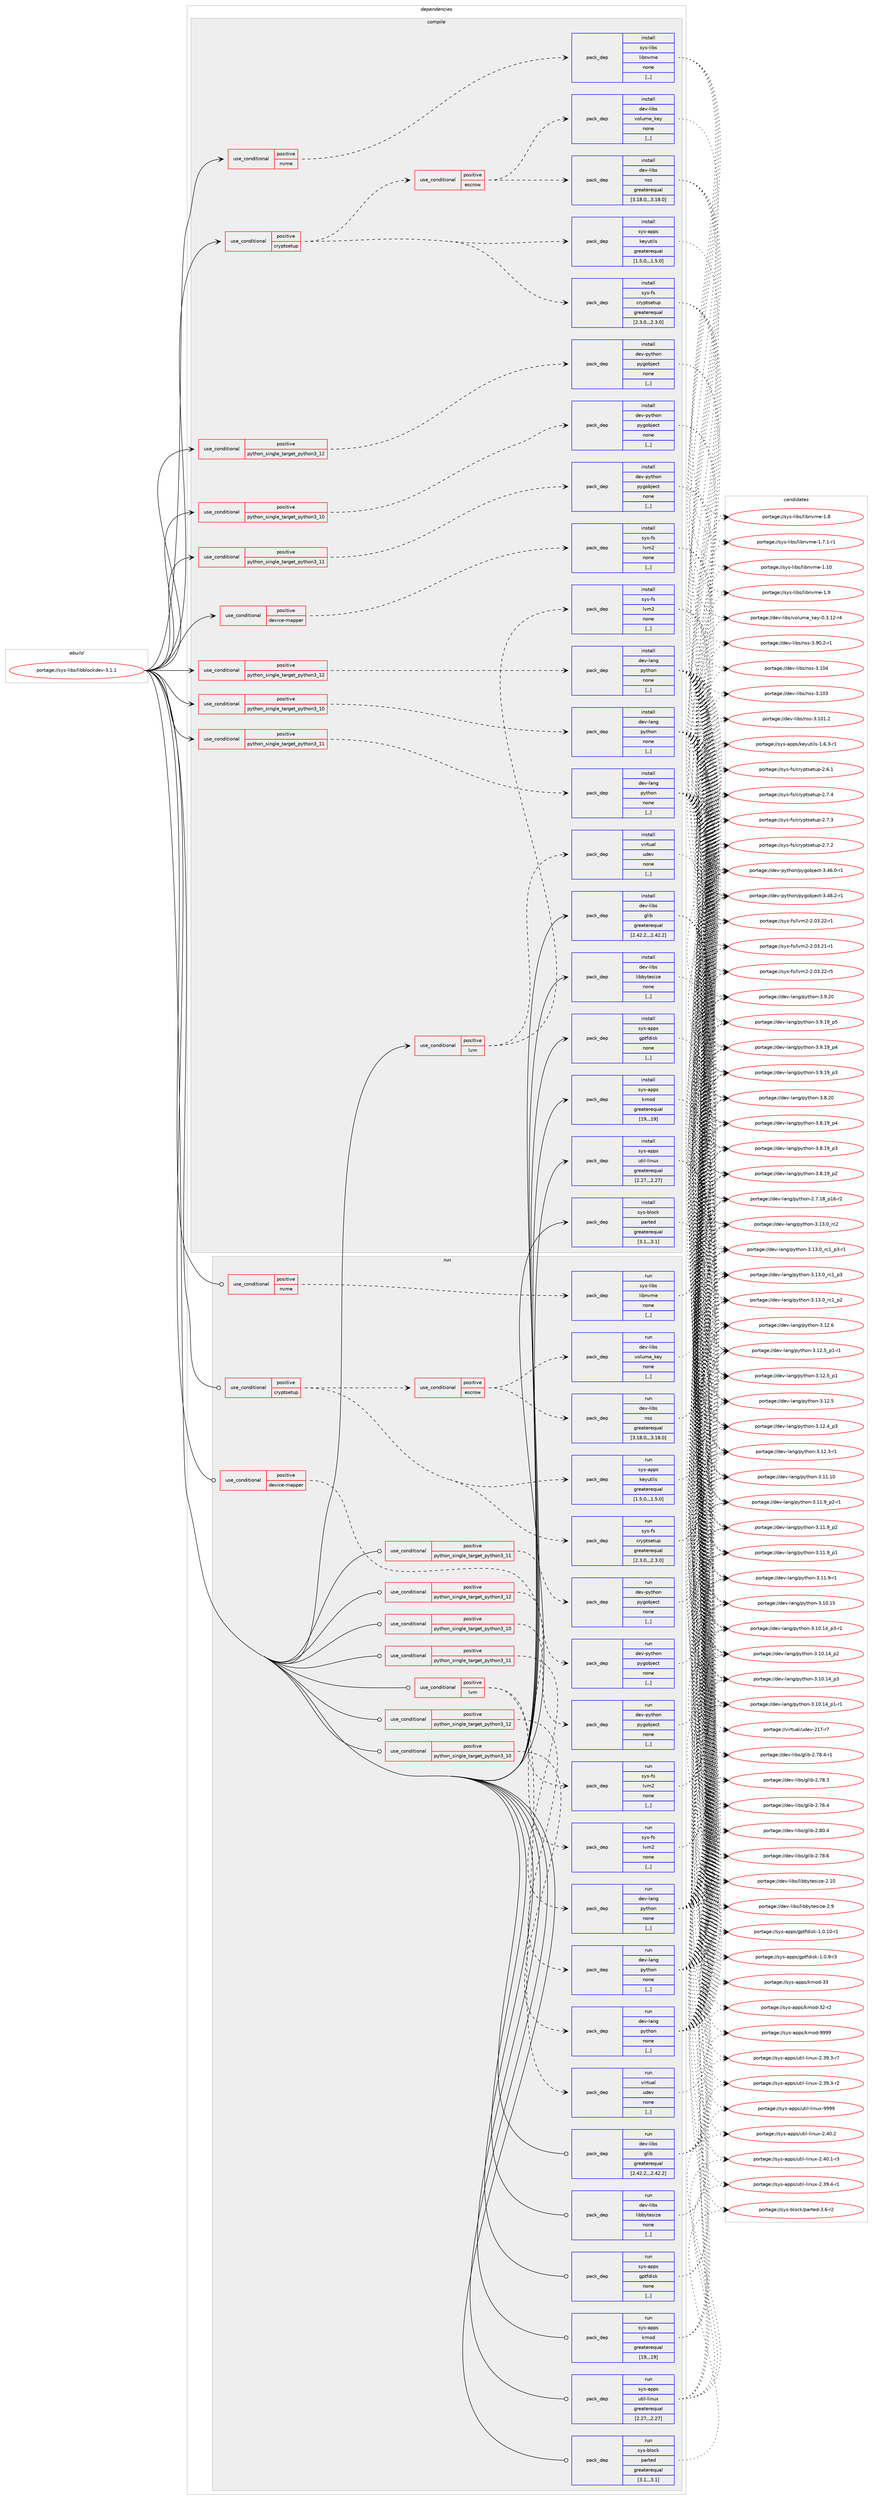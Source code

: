 digraph prolog {

# *************
# Graph options
# *************

newrank=true;
concentrate=true;
compound=true;
graph [rankdir=LR,fontname=Helvetica,fontsize=10,ranksep=1.5];#, ranksep=2.5, nodesep=0.2];
edge  [arrowhead=vee];
node  [fontname=Helvetica,fontsize=10];

# **********
# The ebuild
# **********

subgraph cluster_leftcol {
color=gray;
label=<<i>ebuild</i>>;
id [label="portage://sys-libs/libblockdev-3.1.1", color=red, width=4, href="../sys-libs/libblockdev-3.1.1.svg"];
}

# ****************
# The dependencies
# ****************

subgraph cluster_midcol {
color=gray;
label=<<i>dependencies</i>>;
subgraph cluster_compile {
fillcolor="#eeeeee";
style=filled;
label=<<i>compile</i>>;
subgraph cond10786 {
dependency29378 [label=<<TABLE BORDER="0" CELLBORDER="1" CELLSPACING="0" CELLPADDING="4"><TR><TD ROWSPAN="3" CELLPADDING="10">use_conditional</TD></TR><TR><TD>positive</TD></TR><TR><TD>cryptsetup</TD></TR></TABLE>>, shape=none, color=red];
subgraph cond10787 {
dependency29379 [label=<<TABLE BORDER="0" CELLBORDER="1" CELLSPACING="0" CELLPADDING="4"><TR><TD ROWSPAN="3" CELLPADDING="10">use_conditional</TD></TR><TR><TD>positive</TD></TR><TR><TD>escrow</TD></TR></TABLE>>, shape=none, color=red];
subgraph pack18499 {
dependency29380 [label=<<TABLE BORDER="0" CELLBORDER="1" CELLSPACING="0" CELLPADDING="4" WIDTH="220"><TR><TD ROWSPAN="6" CELLPADDING="30">pack_dep</TD></TR><TR><TD WIDTH="110">install</TD></TR><TR><TD>dev-libs</TD></TR><TR><TD>nss</TD></TR><TR><TD>greaterequal</TD></TR><TR><TD>[3.18.0,,,3.18.0]</TD></TR></TABLE>>, shape=none, color=blue];
}
dependency29379:e -> dependency29380:w [weight=20,style="dashed",arrowhead="vee"];
subgraph pack18500 {
dependency29381 [label=<<TABLE BORDER="0" CELLBORDER="1" CELLSPACING="0" CELLPADDING="4" WIDTH="220"><TR><TD ROWSPAN="6" CELLPADDING="30">pack_dep</TD></TR><TR><TD WIDTH="110">install</TD></TR><TR><TD>dev-libs</TD></TR><TR><TD>volume_key</TD></TR><TR><TD>none</TD></TR><TR><TD>[,,]</TD></TR></TABLE>>, shape=none, color=blue];
}
dependency29379:e -> dependency29381:w [weight=20,style="dashed",arrowhead="vee"];
}
dependency29378:e -> dependency29379:w [weight=20,style="dashed",arrowhead="vee"];
subgraph pack18501 {
dependency29382 [label=<<TABLE BORDER="0" CELLBORDER="1" CELLSPACING="0" CELLPADDING="4" WIDTH="220"><TR><TD ROWSPAN="6" CELLPADDING="30">pack_dep</TD></TR><TR><TD WIDTH="110">install</TD></TR><TR><TD>sys-apps</TD></TR><TR><TD>keyutils</TD></TR><TR><TD>greaterequal</TD></TR><TR><TD>[1.5.0,,,1.5.0]</TD></TR></TABLE>>, shape=none, color=blue];
}
dependency29378:e -> dependency29382:w [weight=20,style="dashed",arrowhead="vee"];
subgraph pack18502 {
dependency29383 [label=<<TABLE BORDER="0" CELLBORDER="1" CELLSPACING="0" CELLPADDING="4" WIDTH="220"><TR><TD ROWSPAN="6" CELLPADDING="30">pack_dep</TD></TR><TR><TD WIDTH="110">install</TD></TR><TR><TD>sys-fs</TD></TR><TR><TD>cryptsetup</TD></TR><TR><TD>greaterequal</TD></TR><TR><TD>[2.3.0,,,2.3.0]</TD></TR></TABLE>>, shape=none, color=blue];
}
dependency29378:e -> dependency29383:w [weight=20,style="dashed",arrowhead="vee"];
}
id:e -> dependency29378:w [weight=20,style="solid",arrowhead="vee"];
subgraph cond10788 {
dependency29384 [label=<<TABLE BORDER="0" CELLBORDER="1" CELLSPACING="0" CELLPADDING="4"><TR><TD ROWSPAN="3" CELLPADDING="10">use_conditional</TD></TR><TR><TD>positive</TD></TR><TR><TD>device-mapper</TD></TR></TABLE>>, shape=none, color=red];
subgraph pack18503 {
dependency29385 [label=<<TABLE BORDER="0" CELLBORDER="1" CELLSPACING="0" CELLPADDING="4" WIDTH="220"><TR><TD ROWSPAN="6" CELLPADDING="30">pack_dep</TD></TR><TR><TD WIDTH="110">install</TD></TR><TR><TD>sys-fs</TD></TR><TR><TD>lvm2</TD></TR><TR><TD>none</TD></TR><TR><TD>[,,]</TD></TR></TABLE>>, shape=none, color=blue];
}
dependency29384:e -> dependency29385:w [weight=20,style="dashed",arrowhead="vee"];
}
id:e -> dependency29384:w [weight=20,style="solid",arrowhead="vee"];
subgraph cond10789 {
dependency29386 [label=<<TABLE BORDER="0" CELLBORDER="1" CELLSPACING="0" CELLPADDING="4"><TR><TD ROWSPAN="3" CELLPADDING="10">use_conditional</TD></TR><TR><TD>positive</TD></TR><TR><TD>lvm</TD></TR></TABLE>>, shape=none, color=red];
subgraph pack18504 {
dependency29387 [label=<<TABLE BORDER="0" CELLBORDER="1" CELLSPACING="0" CELLPADDING="4" WIDTH="220"><TR><TD ROWSPAN="6" CELLPADDING="30">pack_dep</TD></TR><TR><TD WIDTH="110">install</TD></TR><TR><TD>sys-fs</TD></TR><TR><TD>lvm2</TD></TR><TR><TD>none</TD></TR><TR><TD>[,,]</TD></TR></TABLE>>, shape=none, color=blue];
}
dependency29386:e -> dependency29387:w [weight=20,style="dashed",arrowhead="vee"];
subgraph pack18505 {
dependency29388 [label=<<TABLE BORDER="0" CELLBORDER="1" CELLSPACING="0" CELLPADDING="4" WIDTH="220"><TR><TD ROWSPAN="6" CELLPADDING="30">pack_dep</TD></TR><TR><TD WIDTH="110">install</TD></TR><TR><TD>virtual</TD></TR><TR><TD>udev</TD></TR><TR><TD>none</TD></TR><TR><TD>[,,]</TD></TR></TABLE>>, shape=none, color=blue];
}
dependency29386:e -> dependency29388:w [weight=20,style="dashed",arrowhead="vee"];
}
id:e -> dependency29386:w [weight=20,style="solid",arrowhead="vee"];
subgraph cond10790 {
dependency29389 [label=<<TABLE BORDER="0" CELLBORDER="1" CELLSPACING="0" CELLPADDING="4"><TR><TD ROWSPAN="3" CELLPADDING="10">use_conditional</TD></TR><TR><TD>positive</TD></TR><TR><TD>nvme</TD></TR></TABLE>>, shape=none, color=red];
subgraph pack18506 {
dependency29390 [label=<<TABLE BORDER="0" CELLBORDER="1" CELLSPACING="0" CELLPADDING="4" WIDTH="220"><TR><TD ROWSPAN="6" CELLPADDING="30">pack_dep</TD></TR><TR><TD WIDTH="110">install</TD></TR><TR><TD>sys-libs</TD></TR><TR><TD>libnvme</TD></TR><TR><TD>none</TD></TR><TR><TD>[,,]</TD></TR></TABLE>>, shape=none, color=blue];
}
dependency29389:e -> dependency29390:w [weight=20,style="dashed",arrowhead="vee"];
}
id:e -> dependency29389:w [weight=20,style="solid",arrowhead="vee"];
subgraph cond10791 {
dependency29391 [label=<<TABLE BORDER="0" CELLBORDER="1" CELLSPACING="0" CELLPADDING="4"><TR><TD ROWSPAN="3" CELLPADDING="10">use_conditional</TD></TR><TR><TD>positive</TD></TR><TR><TD>python_single_target_python3_10</TD></TR></TABLE>>, shape=none, color=red];
subgraph pack18507 {
dependency29392 [label=<<TABLE BORDER="0" CELLBORDER="1" CELLSPACING="0" CELLPADDING="4" WIDTH="220"><TR><TD ROWSPAN="6" CELLPADDING="30">pack_dep</TD></TR><TR><TD WIDTH="110">install</TD></TR><TR><TD>dev-lang</TD></TR><TR><TD>python</TD></TR><TR><TD>none</TD></TR><TR><TD>[,,]</TD></TR></TABLE>>, shape=none, color=blue];
}
dependency29391:e -> dependency29392:w [weight=20,style="dashed",arrowhead="vee"];
}
id:e -> dependency29391:w [weight=20,style="solid",arrowhead="vee"];
subgraph cond10792 {
dependency29393 [label=<<TABLE BORDER="0" CELLBORDER="1" CELLSPACING="0" CELLPADDING="4"><TR><TD ROWSPAN="3" CELLPADDING="10">use_conditional</TD></TR><TR><TD>positive</TD></TR><TR><TD>python_single_target_python3_10</TD></TR></TABLE>>, shape=none, color=red];
subgraph pack18508 {
dependency29394 [label=<<TABLE BORDER="0" CELLBORDER="1" CELLSPACING="0" CELLPADDING="4" WIDTH="220"><TR><TD ROWSPAN="6" CELLPADDING="30">pack_dep</TD></TR><TR><TD WIDTH="110">install</TD></TR><TR><TD>dev-python</TD></TR><TR><TD>pygobject</TD></TR><TR><TD>none</TD></TR><TR><TD>[,,]</TD></TR></TABLE>>, shape=none, color=blue];
}
dependency29393:e -> dependency29394:w [weight=20,style="dashed",arrowhead="vee"];
}
id:e -> dependency29393:w [weight=20,style="solid",arrowhead="vee"];
subgraph cond10793 {
dependency29395 [label=<<TABLE BORDER="0" CELLBORDER="1" CELLSPACING="0" CELLPADDING="4"><TR><TD ROWSPAN="3" CELLPADDING="10">use_conditional</TD></TR><TR><TD>positive</TD></TR><TR><TD>python_single_target_python3_11</TD></TR></TABLE>>, shape=none, color=red];
subgraph pack18509 {
dependency29396 [label=<<TABLE BORDER="0" CELLBORDER="1" CELLSPACING="0" CELLPADDING="4" WIDTH="220"><TR><TD ROWSPAN="6" CELLPADDING="30">pack_dep</TD></TR><TR><TD WIDTH="110">install</TD></TR><TR><TD>dev-lang</TD></TR><TR><TD>python</TD></TR><TR><TD>none</TD></TR><TR><TD>[,,]</TD></TR></TABLE>>, shape=none, color=blue];
}
dependency29395:e -> dependency29396:w [weight=20,style="dashed",arrowhead="vee"];
}
id:e -> dependency29395:w [weight=20,style="solid",arrowhead="vee"];
subgraph cond10794 {
dependency29397 [label=<<TABLE BORDER="0" CELLBORDER="1" CELLSPACING="0" CELLPADDING="4"><TR><TD ROWSPAN="3" CELLPADDING="10">use_conditional</TD></TR><TR><TD>positive</TD></TR><TR><TD>python_single_target_python3_11</TD></TR></TABLE>>, shape=none, color=red];
subgraph pack18510 {
dependency29398 [label=<<TABLE BORDER="0" CELLBORDER="1" CELLSPACING="0" CELLPADDING="4" WIDTH="220"><TR><TD ROWSPAN="6" CELLPADDING="30">pack_dep</TD></TR><TR><TD WIDTH="110">install</TD></TR><TR><TD>dev-python</TD></TR><TR><TD>pygobject</TD></TR><TR><TD>none</TD></TR><TR><TD>[,,]</TD></TR></TABLE>>, shape=none, color=blue];
}
dependency29397:e -> dependency29398:w [weight=20,style="dashed",arrowhead="vee"];
}
id:e -> dependency29397:w [weight=20,style="solid",arrowhead="vee"];
subgraph cond10795 {
dependency29399 [label=<<TABLE BORDER="0" CELLBORDER="1" CELLSPACING="0" CELLPADDING="4"><TR><TD ROWSPAN="3" CELLPADDING="10">use_conditional</TD></TR><TR><TD>positive</TD></TR><TR><TD>python_single_target_python3_12</TD></TR></TABLE>>, shape=none, color=red];
subgraph pack18511 {
dependency29400 [label=<<TABLE BORDER="0" CELLBORDER="1" CELLSPACING="0" CELLPADDING="4" WIDTH="220"><TR><TD ROWSPAN="6" CELLPADDING="30">pack_dep</TD></TR><TR><TD WIDTH="110">install</TD></TR><TR><TD>dev-lang</TD></TR><TR><TD>python</TD></TR><TR><TD>none</TD></TR><TR><TD>[,,]</TD></TR></TABLE>>, shape=none, color=blue];
}
dependency29399:e -> dependency29400:w [weight=20,style="dashed",arrowhead="vee"];
}
id:e -> dependency29399:w [weight=20,style="solid",arrowhead="vee"];
subgraph cond10796 {
dependency29401 [label=<<TABLE BORDER="0" CELLBORDER="1" CELLSPACING="0" CELLPADDING="4"><TR><TD ROWSPAN="3" CELLPADDING="10">use_conditional</TD></TR><TR><TD>positive</TD></TR><TR><TD>python_single_target_python3_12</TD></TR></TABLE>>, shape=none, color=red];
subgraph pack18512 {
dependency29402 [label=<<TABLE BORDER="0" CELLBORDER="1" CELLSPACING="0" CELLPADDING="4" WIDTH="220"><TR><TD ROWSPAN="6" CELLPADDING="30">pack_dep</TD></TR><TR><TD WIDTH="110">install</TD></TR><TR><TD>dev-python</TD></TR><TR><TD>pygobject</TD></TR><TR><TD>none</TD></TR><TR><TD>[,,]</TD></TR></TABLE>>, shape=none, color=blue];
}
dependency29401:e -> dependency29402:w [weight=20,style="dashed",arrowhead="vee"];
}
id:e -> dependency29401:w [weight=20,style="solid",arrowhead="vee"];
subgraph pack18513 {
dependency29403 [label=<<TABLE BORDER="0" CELLBORDER="1" CELLSPACING="0" CELLPADDING="4" WIDTH="220"><TR><TD ROWSPAN="6" CELLPADDING="30">pack_dep</TD></TR><TR><TD WIDTH="110">install</TD></TR><TR><TD>dev-libs</TD></TR><TR><TD>glib</TD></TR><TR><TD>greaterequal</TD></TR><TR><TD>[2.42.2,,,2.42.2]</TD></TR></TABLE>>, shape=none, color=blue];
}
id:e -> dependency29403:w [weight=20,style="solid",arrowhead="vee"];
subgraph pack18514 {
dependency29404 [label=<<TABLE BORDER="0" CELLBORDER="1" CELLSPACING="0" CELLPADDING="4" WIDTH="220"><TR><TD ROWSPAN="6" CELLPADDING="30">pack_dep</TD></TR><TR><TD WIDTH="110">install</TD></TR><TR><TD>dev-libs</TD></TR><TR><TD>libbytesize</TD></TR><TR><TD>none</TD></TR><TR><TD>[,,]</TD></TR></TABLE>>, shape=none, color=blue];
}
id:e -> dependency29404:w [weight=20,style="solid",arrowhead="vee"];
subgraph pack18515 {
dependency29405 [label=<<TABLE BORDER="0" CELLBORDER="1" CELLSPACING="0" CELLPADDING="4" WIDTH="220"><TR><TD ROWSPAN="6" CELLPADDING="30">pack_dep</TD></TR><TR><TD WIDTH="110">install</TD></TR><TR><TD>sys-apps</TD></TR><TR><TD>gptfdisk</TD></TR><TR><TD>none</TD></TR><TR><TD>[,,]</TD></TR></TABLE>>, shape=none, color=blue];
}
id:e -> dependency29405:w [weight=20,style="solid",arrowhead="vee"];
subgraph pack18516 {
dependency29406 [label=<<TABLE BORDER="0" CELLBORDER="1" CELLSPACING="0" CELLPADDING="4" WIDTH="220"><TR><TD ROWSPAN="6" CELLPADDING="30">pack_dep</TD></TR><TR><TD WIDTH="110">install</TD></TR><TR><TD>sys-apps</TD></TR><TR><TD>kmod</TD></TR><TR><TD>greaterequal</TD></TR><TR><TD>[19,,,19]</TD></TR></TABLE>>, shape=none, color=blue];
}
id:e -> dependency29406:w [weight=20,style="solid",arrowhead="vee"];
subgraph pack18517 {
dependency29407 [label=<<TABLE BORDER="0" CELLBORDER="1" CELLSPACING="0" CELLPADDING="4" WIDTH="220"><TR><TD ROWSPAN="6" CELLPADDING="30">pack_dep</TD></TR><TR><TD WIDTH="110">install</TD></TR><TR><TD>sys-apps</TD></TR><TR><TD>util-linux</TD></TR><TR><TD>greaterequal</TD></TR><TR><TD>[2.27,,,2.27]</TD></TR></TABLE>>, shape=none, color=blue];
}
id:e -> dependency29407:w [weight=20,style="solid",arrowhead="vee"];
subgraph pack18518 {
dependency29408 [label=<<TABLE BORDER="0" CELLBORDER="1" CELLSPACING="0" CELLPADDING="4" WIDTH="220"><TR><TD ROWSPAN="6" CELLPADDING="30">pack_dep</TD></TR><TR><TD WIDTH="110">install</TD></TR><TR><TD>sys-block</TD></TR><TR><TD>parted</TD></TR><TR><TD>greaterequal</TD></TR><TR><TD>[3.1,,,3.1]</TD></TR></TABLE>>, shape=none, color=blue];
}
id:e -> dependency29408:w [weight=20,style="solid",arrowhead="vee"];
}
subgraph cluster_compileandrun {
fillcolor="#eeeeee";
style=filled;
label=<<i>compile and run</i>>;
}
subgraph cluster_run {
fillcolor="#eeeeee";
style=filled;
label=<<i>run</i>>;
subgraph cond10797 {
dependency29409 [label=<<TABLE BORDER="0" CELLBORDER="1" CELLSPACING="0" CELLPADDING="4"><TR><TD ROWSPAN="3" CELLPADDING="10">use_conditional</TD></TR><TR><TD>positive</TD></TR><TR><TD>cryptsetup</TD></TR></TABLE>>, shape=none, color=red];
subgraph cond10798 {
dependency29410 [label=<<TABLE BORDER="0" CELLBORDER="1" CELLSPACING="0" CELLPADDING="4"><TR><TD ROWSPAN="3" CELLPADDING="10">use_conditional</TD></TR><TR><TD>positive</TD></TR><TR><TD>escrow</TD></TR></TABLE>>, shape=none, color=red];
subgraph pack18519 {
dependency29411 [label=<<TABLE BORDER="0" CELLBORDER="1" CELLSPACING="0" CELLPADDING="4" WIDTH="220"><TR><TD ROWSPAN="6" CELLPADDING="30">pack_dep</TD></TR><TR><TD WIDTH="110">run</TD></TR><TR><TD>dev-libs</TD></TR><TR><TD>nss</TD></TR><TR><TD>greaterequal</TD></TR><TR><TD>[3.18.0,,,3.18.0]</TD></TR></TABLE>>, shape=none, color=blue];
}
dependency29410:e -> dependency29411:w [weight=20,style="dashed",arrowhead="vee"];
subgraph pack18520 {
dependency29412 [label=<<TABLE BORDER="0" CELLBORDER="1" CELLSPACING="0" CELLPADDING="4" WIDTH="220"><TR><TD ROWSPAN="6" CELLPADDING="30">pack_dep</TD></TR><TR><TD WIDTH="110">run</TD></TR><TR><TD>dev-libs</TD></TR><TR><TD>volume_key</TD></TR><TR><TD>none</TD></TR><TR><TD>[,,]</TD></TR></TABLE>>, shape=none, color=blue];
}
dependency29410:e -> dependency29412:w [weight=20,style="dashed",arrowhead="vee"];
}
dependency29409:e -> dependency29410:w [weight=20,style="dashed",arrowhead="vee"];
subgraph pack18521 {
dependency29413 [label=<<TABLE BORDER="0" CELLBORDER="1" CELLSPACING="0" CELLPADDING="4" WIDTH="220"><TR><TD ROWSPAN="6" CELLPADDING="30">pack_dep</TD></TR><TR><TD WIDTH="110">run</TD></TR><TR><TD>sys-apps</TD></TR><TR><TD>keyutils</TD></TR><TR><TD>greaterequal</TD></TR><TR><TD>[1.5.0,,,1.5.0]</TD></TR></TABLE>>, shape=none, color=blue];
}
dependency29409:e -> dependency29413:w [weight=20,style="dashed",arrowhead="vee"];
subgraph pack18522 {
dependency29414 [label=<<TABLE BORDER="0" CELLBORDER="1" CELLSPACING="0" CELLPADDING="4" WIDTH="220"><TR><TD ROWSPAN="6" CELLPADDING="30">pack_dep</TD></TR><TR><TD WIDTH="110">run</TD></TR><TR><TD>sys-fs</TD></TR><TR><TD>cryptsetup</TD></TR><TR><TD>greaterequal</TD></TR><TR><TD>[2.3.0,,,2.3.0]</TD></TR></TABLE>>, shape=none, color=blue];
}
dependency29409:e -> dependency29414:w [weight=20,style="dashed",arrowhead="vee"];
}
id:e -> dependency29409:w [weight=20,style="solid",arrowhead="odot"];
subgraph cond10799 {
dependency29415 [label=<<TABLE BORDER="0" CELLBORDER="1" CELLSPACING="0" CELLPADDING="4"><TR><TD ROWSPAN="3" CELLPADDING="10">use_conditional</TD></TR><TR><TD>positive</TD></TR><TR><TD>device-mapper</TD></TR></TABLE>>, shape=none, color=red];
subgraph pack18523 {
dependency29416 [label=<<TABLE BORDER="0" CELLBORDER="1" CELLSPACING="0" CELLPADDING="4" WIDTH="220"><TR><TD ROWSPAN="6" CELLPADDING="30">pack_dep</TD></TR><TR><TD WIDTH="110">run</TD></TR><TR><TD>sys-fs</TD></TR><TR><TD>lvm2</TD></TR><TR><TD>none</TD></TR><TR><TD>[,,]</TD></TR></TABLE>>, shape=none, color=blue];
}
dependency29415:e -> dependency29416:w [weight=20,style="dashed",arrowhead="vee"];
}
id:e -> dependency29415:w [weight=20,style="solid",arrowhead="odot"];
subgraph cond10800 {
dependency29417 [label=<<TABLE BORDER="0" CELLBORDER="1" CELLSPACING="0" CELLPADDING="4"><TR><TD ROWSPAN="3" CELLPADDING="10">use_conditional</TD></TR><TR><TD>positive</TD></TR><TR><TD>lvm</TD></TR></TABLE>>, shape=none, color=red];
subgraph pack18524 {
dependency29418 [label=<<TABLE BORDER="0" CELLBORDER="1" CELLSPACING="0" CELLPADDING="4" WIDTH="220"><TR><TD ROWSPAN="6" CELLPADDING="30">pack_dep</TD></TR><TR><TD WIDTH="110">run</TD></TR><TR><TD>sys-fs</TD></TR><TR><TD>lvm2</TD></TR><TR><TD>none</TD></TR><TR><TD>[,,]</TD></TR></TABLE>>, shape=none, color=blue];
}
dependency29417:e -> dependency29418:w [weight=20,style="dashed",arrowhead="vee"];
subgraph pack18525 {
dependency29419 [label=<<TABLE BORDER="0" CELLBORDER="1" CELLSPACING="0" CELLPADDING="4" WIDTH="220"><TR><TD ROWSPAN="6" CELLPADDING="30">pack_dep</TD></TR><TR><TD WIDTH="110">run</TD></TR><TR><TD>virtual</TD></TR><TR><TD>udev</TD></TR><TR><TD>none</TD></TR><TR><TD>[,,]</TD></TR></TABLE>>, shape=none, color=blue];
}
dependency29417:e -> dependency29419:w [weight=20,style="dashed",arrowhead="vee"];
}
id:e -> dependency29417:w [weight=20,style="solid",arrowhead="odot"];
subgraph cond10801 {
dependency29420 [label=<<TABLE BORDER="0" CELLBORDER="1" CELLSPACING="0" CELLPADDING="4"><TR><TD ROWSPAN="3" CELLPADDING="10">use_conditional</TD></TR><TR><TD>positive</TD></TR><TR><TD>nvme</TD></TR></TABLE>>, shape=none, color=red];
subgraph pack18526 {
dependency29421 [label=<<TABLE BORDER="0" CELLBORDER="1" CELLSPACING="0" CELLPADDING="4" WIDTH="220"><TR><TD ROWSPAN="6" CELLPADDING="30">pack_dep</TD></TR><TR><TD WIDTH="110">run</TD></TR><TR><TD>sys-libs</TD></TR><TR><TD>libnvme</TD></TR><TR><TD>none</TD></TR><TR><TD>[,,]</TD></TR></TABLE>>, shape=none, color=blue];
}
dependency29420:e -> dependency29421:w [weight=20,style="dashed",arrowhead="vee"];
}
id:e -> dependency29420:w [weight=20,style="solid",arrowhead="odot"];
subgraph cond10802 {
dependency29422 [label=<<TABLE BORDER="0" CELLBORDER="1" CELLSPACING="0" CELLPADDING="4"><TR><TD ROWSPAN="3" CELLPADDING="10">use_conditional</TD></TR><TR><TD>positive</TD></TR><TR><TD>python_single_target_python3_10</TD></TR></TABLE>>, shape=none, color=red];
subgraph pack18527 {
dependency29423 [label=<<TABLE BORDER="0" CELLBORDER="1" CELLSPACING="0" CELLPADDING="4" WIDTH="220"><TR><TD ROWSPAN="6" CELLPADDING="30">pack_dep</TD></TR><TR><TD WIDTH="110">run</TD></TR><TR><TD>dev-lang</TD></TR><TR><TD>python</TD></TR><TR><TD>none</TD></TR><TR><TD>[,,]</TD></TR></TABLE>>, shape=none, color=blue];
}
dependency29422:e -> dependency29423:w [weight=20,style="dashed",arrowhead="vee"];
}
id:e -> dependency29422:w [weight=20,style="solid",arrowhead="odot"];
subgraph cond10803 {
dependency29424 [label=<<TABLE BORDER="0" CELLBORDER="1" CELLSPACING="0" CELLPADDING="4"><TR><TD ROWSPAN="3" CELLPADDING="10">use_conditional</TD></TR><TR><TD>positive</TD></TR><TR><TD>python_single_target_python3_10</TD></TR></TABLE>>, shape=none, color=red];
subgraph pack18528 {
dependency29425 [label=<<TABLE BORDER="0" CELLBORDER="1" CELLSPACING="0" CELLPADDING="4" WIDTH="220"><TR><TD ROWSPAN="6" CELLPADDING="30">pack_dep</TD></TR><TR><TD WIDTH="110">run</TD></TR><TR><TD>dev-python</TD></TR><TR><TD>pygobject</TD></TR><TR><TD>none</TD></TR><TR><TD>[,,]</TD></TR></TABLE>>, shape=none, color=blue];
}
dependency29424:e -> dependency29425:w [weight=20,style="dashed",arrowhead="vee"];
}
id:e -> dependency29424:w [weight=20,style="solid",arrowhead="odot"];
subgraph cond10804 {
dependency29426 [label=<<TABLE BORDER="0" CELLBORDER="1" CELLSPACING="0" CELLPADDING="4"><TR><TD ROWSPAN="3" CELLPADDING="10">use_conditional</TD></TR><TR><TD>positive</TD></TR><TR><TD>python_single_target_python3_11</TD></TR></TABLE>>, shape=none, color=red];
subgraph pack18529 {
dependency29427 [label=<<TABLE BORDER="0" CELLBORDER="1" CELLSPACING="0" CELLPADDING="4" WIDTH="220"><TR><TD ROWSPAN="6" CELLPADDING="30">pack_dep</TD></TR><TR><TD WIDTH="110">run</TD></TR><TR><TD>dev-lang</TD></TR><TR><TD>python</TD></TR><TR><TD>none</TD></TR><TR><TD>[,,]</TD></TR></TABLE>>, shape=none, color=blue];
}
dependency29426:e -> dependency29427:w [weight=20,style="dashed",arrowhead="vee"];
}
id:e -> dependency29426:w [weight=20,style="solid",arrowhead="odot"];
subgraph cond10805 {
dependency29428 [label=<<TABLE BORDER="0" CELLBORDER="1" CELLSPACING="0" CELLPADDING="4"><TR><TD ROWSPAN="3" CELLPADDING="10">use_conditional</TD></TR><TR><TD>positive</TD></TR><TR><TD>python_single_target_python3_11</TD></TR></TABLE>>, shape=none, color=red];
subgraph pack18530 {
dependency29429 [label=<<TABLE BORDER="0" CELLBORDER="1" CELLSPACING="0" CELLPADDING="4" WIDTH="220"><TR><TD ROWSPAN="6" CELLPADDING="30">pack_dep</TD></TR><TR><TD WIDTH="110">run</TD></TR><TR><TD>dev-python</TD></TR><TR><TD>pygobject</TD></TR><TR><TD>none</TD></TR><TR><TD>[,,]</TD></TR></TABLE>>, shape=none, color=blue];
}
dependency29428:e -> dependency29429:w [weight=20,style="dashed",arrowhead="vee"];
}
id:e -> dependency29428:w [weight=20,style="solid",arrowhead="odot"];
subgraph cond10806 {
dependency29430 [label=<<TABLE BORDER="0" CELLBORDER="1" CELLSPACING="0" CELLPADDING="4"><TR><TD ROWSPAN="3" CELLPADDING="10">use_conditional</TD></TR><TR><TD>positive</TD></TR><TR><TD>python_single_target_python3_12</TD></TR></TABLE>>, shape=none, color=red];
subgraph pack18531 {
dependency29431 [label=<<TABLE BORDER="0" CELLBORDER="1" CELLSPACING="0" CELLPADDING="4" WIDTH="220"><TR><TD ROWSPAN="6" CELLPADDING="30">pack_dep</TD></TR><TR><TD WIDTH="110">run</TD></TR><TR><TD>dev-lang</TD></TR><TR><TD>python</TD></TR><TR><TD>none</TD></TR><TR><TD>[,,]</TD></TR></TABLE>>, shape=none, color=blue];
}
dependency29430:e -> dependency29431:w [weight=20,style="dashed",arrowhead="vee"];
}
id:e -> dependency29430:w [weight=20,style="solid",arrowhead="odot"];
subgraph cond10807 {
dependency29432 [label=<<TABLE BORDER="0" CELLBORDER="1" CELLSPACING="0" CELLPADDING="4"><TR><TD ROWSPAN="3" CELLPADDING="10">use_conditional</TD></TR><TR><TD>positive</TD></TR><TR><TD>python_single_target_python3_12</TD></TR></TABLE>>, shape=none, color=red];
subgraph pack18532 {
dependency29433 [label=<<TABLE BORDER="0" CELLBORDER="1" CELLSPACING="0" CELLPADDING="4" WIDTH="220"><TR><TD ROWSPAN="6" CELLPADDING="30">pack_dep</TD></TR><TR><TD WIDTH="110">run</TD></TR><TR><TD>dev-python</TD></TR><TR><TD>pygobject</TD></TR><TR><TD>none</TD></TR><TR><TD>[,,]</TD></TR></TABLE>>, shape=none, color=blue];
}
dependency29432:e -> dependency29433:w [weight=20,style="dashed",arrowhead="vee"];
}
id:e -> dependency29432:w [weight=20,style="solid",arrowhead="odot"];
subgraph pack18533 {
dependency29434 [label=<<TABLE BORDER="0" CELLBORDER="1" CELLSPACING="0" CELLPADDING="4" WIDTH="220"><TR><TD ROWSPAN="6" CELLPADDING="30">pack_dep</TD></TR><TR><TD WIDTH="110">run</TD></TR><TR><TD>dev-libs</TD></TR><TR><TD>glib</TD></TR><TR><TD>greaterequal</TD></TR><TR><TD>[2.42.2,,,2.42.2]</TD></TR></TABLE>>, shape=none, color=blue];
}
id:e -> dependency29434:w [weight=20,style="solid",arrowhead="odot"];
subgraph pack18534 {
dependency29435 [label=<<TABLE BORDER="0" CELLBORDER="1" CELLSPACING="0" CELLPADDING="4" WIDTH="220"><TR><TD ROWSPAN="6" CELLPADDING="30">pack_dep</TD></TR><TR><TD WIDTH="110">run</TD></TR><TR><TD>dev-libs</TD></TR><TR><TD>libbytesize</TD></TR><TR><TD>none</TD></TR><TR><TD>[,,]</TD></TR></TABLE>>, shape=none, color=blue];
}
id:e -> dependency29435:w [weight=20,style="solid",arrowhead="odot"];
subgraph pack18535 {
dependency29436 [label=<<TABLE BORDER="0" CELLBORDER="1" CELLSPACING="0" CELLPADDING="4" WIDTH="220"><TR><TD ROWSPAN="6" CELLPADDING="30">pack_dep</TD></TR><TR><TD WIDTH="110">run</TD></TR><TR><TD>sys-apps</TD></TR><TR><TD>gptfdisk</TD></TR><TR><TD>none</TD></TR><TR><TD>[,,]</TD></TR></TABLE>>, shape=none, color=blue];
}
id:e -> dependency29436:w [weight=20,style="solid",arrowhead="odot"];
subgraph pack18536 {
dependency29437 [label=<<TABLE BORDER="0" CELLBORDER="1" CELLSPACING="0" CELLPADDING="4" WIDTH="220"><TR><TD ROWSPAN="6" CELLPADDING="30">pack_dep</TD></TR><TR><TD WIDTH="110">run</TD></TR><TR><TD>sys-apps</TD></TR><TR><TD>kmod</TD></TR><TR><TD>greaterequal</TD></TR><TR><TD>[19,,,19]</TD></TR></TABLE>>, shape=none, color=blue];
}
id:e -> dependency29437:w [weight=20,style="solid",arrowhead="odot"];
subgraph pack18537 {
dependency29438 [label=<<TABLE BORDER="0" CELLBORDER="1" CELLSPACING="0" CELLPADDING="4" WIDTH="220"><TR><TD ROWSPAN="6" CELLPADDING="30">pack_dep</TD></TR><TR><TD WIDTH="110">run</TD></TR><TR><TD>sys-apps</TD></TR><TR><TD>util-linux</TD></TR><TR><TD>greaterequal</TD></TR><TR><TD>[2.27,,,2.27]</TD></TR></TABLE>>, shape=none, color=blue];
}
id:e -> dependency29438:w [weight=20,style="solid",arrowhead="odot"];
subgraph pack18538 {
dependency29439 [label=<<TABLE BORDER="0" CELLBORDER="1" CELLSPACING="0" CELLPADDING="4" WIDTH="220"><TR><TD ROWSPAN="6" CELLPADDING="30">pack_dep</TD></TR><TR><TD WIDTH="110">run</TD></TR><TR><TD>sys-block</TD></TR><TR><TD>parted</TD></TR><TR><TD>greaterequal</TD></TR><TR><TD>[3.1,,,3.1]</TD></TR></TABLE>>, shape=none, color=blue];
}
id:e -> dependency29439:w [weight=20,style="solid",arrowhead="odot"];
}
}

# **************
# The candidates
# **************

subgraph cluster_choices {
rank=same;
color=gray;
label=<<i>candidates</i>>;

subgraph choice18499 {
color=black;
nodesep=1;
choice100101118451081059811547110115115455146494852 [label="portage://dev-libs/nss-3.104", color=red, width=4,href="../dev-libs/nss-3.104.svg"];
choice100101118451081059811547110115115455146494851 [label="portage://dev-libs/nss-3.103", color=red, width=4,href="../dev-libs/nss-3.103.svg"];
choice1001011184510810598115471101151154551464948494650 [label="portage://dev-libs/nss-3.101.2", color=red, width=4,href="../dev-libs/nss-3.101.2.svg"];
choice100101118451081059811547110115115455146574846504511449 [label="portage://dev-libs/nss-3.90.2-r1", color=red, width=4,href="../dev-libs/nss-3.90.2-r1.svg"];
dependency29380:e -> choice100101118451081059811547110115115455146494852:w [style=dotted,weight="100"];
dependency29380:e -> choice100101118451081059811547110115115455146494851:w [style=dotted,weight="100"];
dependency29380:e -> choice1001011184510810598115471101151154551464948494650:w [style=dotted,weight="100"];
dependency29380:e -> choice100101118451081059811547110115115455146574846504511449:w [style=dotted,weight="100"];
}
subgraph choice18500 {
color=black;
nodesep=1;
choice10010111845108105981154711811110811710910195107101121454846514649504511452 [label="portage://dev-libs/volume_key-0.3.12-r4", color=red, width=4,href="../dev-libs/volume_key-0.3.12-r4.svg"];
dependency29381:e -> choice10010111845108105981154711811110811710910195107101121454846514649504511452:w [style=dotted,weight="100"];
}
subgraph choice18501 {
color=black;
nodesep=1;
choice1151211154597112112115471071011211171161051081154549465446514511449 [label="portage://sys-apps/keyutils-1.6.3-r1", color=red, width=4,href="../sys-apps/keyutils-1.6.3-r1.svg"];
dependency29382:e -> choice1151211154597112112115471071011211171161051081154549465446514511449:w [style=dotted,weight="100"];
}
subgraph choice18502 {
color=black;
nodesep=1;
choice115121115451021154799114121112116115101116117112455046554652 [label="portage://sys-fs/cryptsetup-2.7.4", color=red, width=4,href="../sys-fs/cryptsetup-2.7.4.svg"];
choice115121115451021154799114121112116115101116117112455046554651 [label="portage://sys-fs/cryptsetup-2.7.3", color=red, width=4,href="../sys-fs/cryptsetup-2.7.3.svg"];
choice115121115451021154799114121112116115101116117112455046554650 [label="portage://sys-fs/cryptsetup-2.7.2", color=red, width=4,href="../sys-fs/cryptsetup-2.7.2.svg"];
choice115121115451021154799114121112116115101116117112455046544649 [label="portage://sys-fs/cryptsetup-2.6.1", color=red, width=4,href="../sys-fs/cryptsetup-2.6.1.svg"];
dependency29383:e -> choice115121115451021154799114121112116115101116117112455046554652:w [style=dotted,weight="100"];
dependency29383:e -> choice115121115451021154799114121112116115101116117112455046554651:w [style=dotted,weight="100"];
dependency29383:e -> choice115121115451021154799114121112116115101116117112455046554650:w [style=dotted,weight="100"];
dependency29383:e -> choice115121115451021154799114121112116115101116117112455046544649:w [style=dotted,weight="100"];
}
subgraph choice18503 {
color=black;
nodesep=1;
choice11512111545102115471081181095045504648514650504511453 [label="portage://sys-fs/lvm2-2.03.22-r5", color=red, width=4,href="../sys-fs/lvm2-2.03.22-r5.svg"];
choice11512111545102115471081181095045504648514650504511449 [label="portage://sys-fs/lvm2-2.03.22-r1", color=red, width=4,href="../sys-fs/lvm2-2.03.22-r1.svg"];
choice11512111545102115471081181095045504648514650494511449 [label="portage://sys-fs/lvm2-2.03.21-r1", color=red, width=4,href="../sys-fs/lvm2-2.03.21-r1.svg"];
dependency29385:e -> choice11512111545102115471081181095045504648514650504511453:w [style=dotted,weight="100"];
dependency29385:e -> choice11512111545102115471081181095045504648514650504511449:w [style=dotted,weight="100"];
dependency29385:e -> choice11512111545102115471081181095045504648514650494511449:w [style=dotted,weight="100"];
}
subgraph choice18504 {
color=black;
nodesep=1;
choice11512111545102115471081181095045504648514650504511453 [label="portage://sys-fs/lvm2-2.03.22-r5", color=red, width=4,href="../sys-fs/lvm2-2.03.22-r5.svg"];
choice11512111545102115471081181095045504648514650504511449 [label="portage://sys-fs/lvm2-2.03.22-r1", color=red, width=4,href="../sys-fs/lvm2-2.03.22-r1.svg"];
choice11512111545102115471081181095045504648514650494511449 [label="portage://sys-fs/lvm2-2.03.21-r1", color=red, width=4,href="../sys-fs/lvm2-2.03.21-r1.svg"];
dependency29387:e -> choice11512111545102115471081181095045504648514650504511453:w [style=dotted,weight="100"];
dependency29387:e -> choice11512111545102115471081181095045504648514650504511449:w [style=dotted,weight="100"];
dependency29387:e -> choice11512111545102115471081181095045504648514650494511449:w [style=dotted,weight="100"];
}
subgraph choice18505 {
color=black;
nodesep=1;
choice1181051141161179710847117100101118455049554511455 [label="portage://virtual/udev-217-r7", color=red, width=4,href="../virtual/udev-217-r7.svg"];
dependency29388:e -> choice1181051141161179710847117100101118455049554511455:w [style=dotted,weight="100"];
}
subgraph choice18506 {
color=black;
nodesep=1;
choice115121115451081059811547108105981101181091014549464948 [label="portage://sys-libs/libnvme-1.10", color=red, width=4,href="../sys-libs/libnvme-1.10.svg"];
choice1151211154510810598115471081059811011810910145494657 [label="portage://sys-libs/libnvme-1.9", color=red, width=4,href="../sys-libs/libnvme-1.9.svg"];
choice1151211154510810598115471081059811011810910145494656 [label="portage://sys-libs/libnvme-1.8", color=red, width=4,href="../sys-libs/libnvme-1.8.svg"];
choice115121115451081059811547108105981101181091014549465546494511449 [label="portage://sys-libs/libnvme-1.7.1-r1", color=red, width=4,href="../sys-libs/libnvme-1.7.1-r1.svg"];
dependency29390:e -> choice115121115451081059811547108105981101181091014549464948:w [style=dotted,weight="100"];
dependency29390:e -> choice1151211154510810598115471081059811011810910145494657:w [style=dotted,weight="100"];
dependency29390:e -> choice1151211154510810598115471081059811011810910145494656:w [style=dotted,weight="100"];
dependency29390:e -> choice115121115451081059811547108105981101181091014549465546494511449:w [style=dotted,weight="100"];
}
subgraph choice18507 {
color=black;
nodesep=1;
choice10010111845108971101034711212111610411111045514649514648951149950 [label="portage://dev-lang/python-3.13.0_rc2", color=red, width=4,href="../dev-lang/python-3.13.0_rc2.svg"];
choice1001011184510897110103471121211161041111104551464951464895114994995112514511449 [label="portage://dev-lang/python-3.13.0_rc1_p3-r1", color=red, width=4,href="../dev-lang/python-3.13.0_rc1_p3-r1.svg"];
choice100101118451089711010347112121116104111110455146495146489511499499511251 [label="portage://dev-lang/python-3.13.0_rc1_p3", color=red, width=4,href="../dev-lang/python-3.13.0_rc1_p3.svg"];
choice100101118451089711010347112121116104111110455146495146489511499499511250 [label="portage://dev-lang/python-3.13.0_rc1_p2", color=red, width=4,href="../dev-lang/python-3.13.0_rc1_p2.svg"];
choice10010111845108971101034711212111610411111045514649504654 [label="portage://dev-lang/python-3.12.6", color=red, width=4,href="../dev-lang/python-3.12.6.svg"];
choice1001011184510897110103471121211161041111104551464950465395112494511449 [label="portage://dev-lang/python-3.12.5_p1-r1", color=red, width=4,href="../dev-lang/python-3.12.5_p1-r1.svg"];
choice100101118451089711010347112121116104111110455146495046539511249 [label="portage://dev-lang/python-3.12.5_p1", color=red, width=4,href="../dev-lang/python-3.12.5_p1.svg"];
choice10010111845108971101034711212111610411111045514649504653 [label="portage://dev-lang/python-3.12.5", color=red, width=4,href="../dev-lang/python-3.12.5.svg"];
choice100101118451089711010347112121116104111110455146495046529511251 [label="portage://dev-lang/python-3.12.4_p3", color=red, width=4,href="../dev-lang/python-3.12.4_p3.svg"];
choice100101118451089711010347112121116104111110455146495046514511449 [label="portage://dev-lang/python-3.12.3-r1", color=red, width=4,href="../dev-lang/python-3.12.3-r1.svg"];
choice1001011184510897110103471121211161041111104551464949464948 [label="portage://dev-lang/python-3.11.10", color=red, width=4,href="../dev-lang/python-3.11.10.svg"];
choice1001011184510897110103471121211161041111104551464949465795112504511449 [label="portage://dev-lang/python-3.11.9_p2-r1", color=red, width=4,href="../dev-lang/python-3.11.9_p2-r1.svg"];
choice100101118451089711010347112121116104111110455146494946579511250 [label="portage://dev-lang/python-3.11.9_p2", color=red, width=4,href="../dev-lang/python-3.11.9_p2.svg"];
choice100101118451089711010347112121116104111110455146494946579511249 [label="portage://dev-lang/python-3.11.9_p1", color=red, width=4,href="../dev-lang/python-3.11.9_p1.svg"];
choice100101118451089711010347112121116104111110455146494946574511449 [label="portage://dev-lang/python-3.11.9-r1", color=red, width=4,href="../dev-lang/python-3.11.9-r1.svg"];
choice1001011184510897110103471121211161041111104551464948464953 [label="portage://dev-lang/python-3.10.15", color=red, width=4,href="../dev-lang/python-3.10.15.svg"];
choice100101118451089711010347112121116104111110455146494846495295112514511449 [label="portage://dev-lang/python-3.10.14_p3-r1", color=red, width=4,href="../dev-lang/python-3.10.14_p3-r1.svg"];
choice10010111845108971101034711212111610411111045514649484649529511251 [label="portage://dev-lang/python-3.10.14_p3", color=red, width=4,href="../dev-lang/python-3.10.14_p3.svg"];
choice10010111845108971101034711212111610411111045514649484649529511250 [label="portage://dev-lang/python-3.10.14_p2", color=red, width=4,href="../dev-lang/python-3.10.14_p2.svg"];
choice100101118451089711010347112121116104111110455146494846495295112494511449 [label="portage://dev-lang/python-3.10.14_p1-r1", color=red, width=4,href="../dev-lang/python-3.10.14_p1-r1.svg"];
choice10010111845108971101034711212111610411111045514657465048 [label="portage://dev-lang/python-3.9.20", color=red, width=4,href="../dev-lang/python-3.9.20.svg"];
choice100101118451089711010347112121116104111110455146574649579511253 [label="portage://dev-lang/python-3.9.19_p5", color=red, width=4,href="../dev-lang/python-3.9.19_p5.svg"];
choice100101118451089711010347112121116104111110455146574649579511252 [label="portage://dev-lang/python-3.9.19_p4", color=red, width=4,href="../dev-lang/python-3.9.19_p4.svg"];
choice100101118451089711010347112121116104111110455146574649579511251 [label="portage://dev-lang/python-3.9.19_p3", color=red, width=4,href="../dev-lang/python-3.9.19_p3.svg"];
choice10010111845108971101034711212111610411111045514656465048 [label="portage://dev-lang/python-3.8.20", color=red, width=4,href="../dev-lang/python-3.8.20.svg"];
choice100101118451089711010347112121116104111110455146564649579511252 [label="portage://dev-lang/python-3.8.19_p4", color=red, width=4,href="../dev-lang/python-3.8.19_p4.svg"];
choice100101118451089711010347112121116104111110455146564649579511251 [label="portage://dev-lang/python-3.8.19_p3", color=red, width=4,href="../dev-lang/python-3.8.19_p3.svg"];
choice100101118451089711010347112121116104111110455146564649579511250 [label="portage://dev-lang/python-3.8.19_p2", color=red, width=4,href="../dev-lang/python-3.8.19_p2.svg"];
choice100101118451089711010347112121116104111110455046554649569511249544511450 [label="portage://dev-lang/python-2.7.18_p16-r2", color=red, width=4,href="../dev-lang/python-2.7.18_p16-r2.svg"];
dependency29392:e -> choice10010111845108971101034711212111610411111045514649514648951149950:w [style=dotted,weight="100"];
dependency29392:e -> choice1001011184510897110103471121211161041111104551464951464895114994995112514511449:w [style=dotted,weight="100"];
dependency29392:e -> choice100101118451089711010347112121116104111110455146495146489511499499511251:w [style=dotted,weight="100"];
dependency29392:e -> choice100101118451089711010347112121116104111110455146495146489511499499511250:w [style=dotted,weight="100"];
dependency29392:e -> choice10010111845108971101034711212111610411111045514649504654:w [style=dotted,weight="100"];
dependency29392:e -> choice1001011184510897110103471121211161041111104551464950465395112494511449:w [style=dotted,weight="100"];
dependency29392:e -> choice100101118451089711010347112121116104111110455146495046539511249:w [style=dotted,weight="100"];
dependency29392:e -> choice10010111845108971101034711212111610411111045514649504653:w [style=dotted,weight="100"];
dependency29392:e -> choice100101118451089711010347112121116104111110455146495046529511251:w [style=dotted,weight="100"];
dependency29392:e -> choice100101118451089711010347112121116104111110455146495046514511449:w [style=dotted,weight="100"];
dependency29392:e -> choice1001011184510897110103471121211161041111104551464949464948:w [style=dotted,weight="100"];
dependency29392:e -> choice1001011184510897110103471121211161041111104551464949465795112504511449:w [style=dotted,weight="100"];
dependency29392:e -> choice100101118451089711010347112121116104111110455146494946579511250:w [style=dotted,weight="100"];
dependency29392:e -> choice100101118451089711010347112121116104111110455146494946579511249:w [style=dotted,weight="100"];
dependency29392:e -> choice100101118451089711010347112121116104111110455146494946574511449:w [style=dotted,weight="100"];
dependency29392:e -> choice1001011184510897110103471121211161041111104551464948464953:w [style=dotted,weight="100"];
dependency29392:e -> choice100101118451089711010347112121116104111110455146494846495295112514511449:w [style=dotted,weight="100"];
dependency29392:e -> choice10010111845108971101034711212111610411111045514649484649529511251:w [style=dotted,weight="100"];
dependency29392:e -> choice10010111845108971101034711212111610411111045514649484649529511250:w [style=dotted,weight="100"];
dependency29392:e -> choice100101118451089711010347112121116104111110455146494846495295112494511449:w [style=dotted,weight="100"];
dependency29392:e -> choice10010111845108971101034711212111610411111045514657465048:w [style=dotted,weight="100"];
dependency29392:e -> choice100101118451089711010347112121116104111110455146574649579511253:w [style=dotted,weight="100"];
dependency29392:e -> choice100101118451089711010347112121116104111110455146574649579511252:w [style=dotted,weight="100"];
dependency29392:e -> choice100101118451089711010347112121116104111110455146574649579511251:w [style=dotted,weight="100"];
dependency29392:e -> choice10010111845108971101034711212111610411111045514656465048:w [style=dotted,weight="100"];
dependency29392:e -> choice100101118451089711010347112121116104111110455146564649579511252:w [style=dotted,weight="100"];
dependency29392:e -> choice100101118451089711010347112121116104111110455146564649579511251:w [style=dotted,weight="100"];
dependency29392:e -> choice100101118451089711010347112121116104111110455146564649579511250:w [style=dotted,weight="100"];
dependency29392:e -> choice100101118451089711010347112121116104111110455046554649569511249544511450:w [style=dotted,weight="100"];
}
subgraph choice18508 {
color=black;
nodesep=1;
choice10010111845112121116104111110471121211031119810610199116455146525646504511449 [label="portage://dev-python/pygobject-3.48.2-r1", color=red, width=4,href="../dev-python/pygobject-3.48.2-r1.svg"];
choice10010111845112121116104111110471121211031119810610199116455146525446484511449 [label="portage://dev-python/pygobject-3.46.0-r1", color=red, width=4,href="../dev-python/pygobject-3.46.0-r1.svg"];
dependency29394:e -> choice10010111845112121116104111110471121211031119810610199116455146525646504511449:w [style=dotted,weight="100"];
dependency29394:e -> choice10010111845112121116104111110471121211031119810610199116455146525446484511449:w [style=dotted,weight="100"];
}
subgraph choice18509 {
color=black;
nodesep=1;
choice10010111845108971101034711212111610411111045514649514648951149950 [label="portage://dev-lang/python-3.13.0_rc2", color=red, width=4,href="../dev-lang/python-3.13.0_rc2.svg"];
choice1001011184510897110103471121211161041111104551464951464895114994995112514511449 [label="portage://dev-lang/python-3.13.0_rc1_p3-r1", color=red, width=4,href="../dev-lang/python-3.13.0_rc1_p3-r1.svg"];
choice100101118451089711010347112121116104111110455146495146489511499499511251 [label="portage://dev-lang/python-3.13.0_rc1_p3", color=red, width=4,href="../dev-lang/python-3.13.0_rc1_p3.svg"];
choice100101118451089711010347112121116104111110455146495146489511499499511250 [label="portage://dev-lang/python-3.13.0_rc1_p2", color=red, width=4,href="../dev-lang/python-3.13.0_rc1_p2.svg"];
choice10010111845108971101034711212111610411111045514649504654 [label="portage://dev-lang/python-3.12.6", color=red, width=4,href="../dev-lang/python-3.12.6.svg"];
choice1001011184510897110103471121211161041111104551464950465395112494511449 [label="portage://dev-lang/python-3.12.5_p1-r1", color=red, width=4,href="../dev-lang/python-3.12.5_p1-r1.svg"];
choice100101118451089711010347112121116104111110455146495046539511249 [label="portage://dev-lang/python-3.12.5_p1", color=red, width=4,href="../dev-lang/python-3.12.5_p1.svg"];
choice10010111845108971101034711212111610411111045514649504653 [label="portage://dev-lang/python-3.12.5", color=red, width=4,href="../dev-lang/python-3.12.5.svg"];
choice100101118451089711010347112121116104111110455146495046529511251 [label="portage://dev-lang/python-3.12.4_p3", color=red, width=4,href="../dev-lang/python-3.12.4_p3.svg"];
choice100101118451089711010347112121116104111110455146495046514511449 [label="portage://dev-lang/python-3.12.3-r1", color=red, width=4,href="../dev-lang/python-3.12.3-r1.svg"];
choice1001011184510897110103471121211161041111104551464949464948 [label="portage://dev-lang/python-3.11.10", color=red, width=4,href="../dev-lang/python-3.11.10.svg"];
choice1001011184510897110103471121211161041111104551464949465795112504511449 [label="portage://dev-lang/python-3.11.9_p2-r1", color=red, width=4,href="../dev-lang/python-3.11.9_p2-r1.svg"];
choice100101118451089711010347112121116104111110455146494946579511250 [label="portage://dev-lang/python-3.11.9_p2", color=red, width=4,href="../dev-lang/python-3.11.9_p2.svg"];
choice100101118451089711010347112121116104111110455146494946579511249 [label="portage://dev-lang/python-3.11.9_p1", color=red, width=4,href="../dev-lang/python-3.11.9_p1.svg"];
choice100101118451089711010347112121116104111110455146494946574511449 [label="portage://dev-lang/python-3.11.9-r1", color=red, width=4,href="../dev-lang/python-3.11.9-r1.svg"];
choice1001011184510897110103471121211161041111104551464948464953 [label="portage://dev-lang/python-3.10.15", color=red, width=4,href="../dev-lang/python-3.10.15.svg"];
choice100101118451089711010347112121116104111110455146494846495295112514511449 [label="portage://dev-lang/python-3.10.14_p3-r1", color=red, width=4,href="../dev-lang/python-3.10.14_p3-r1.svg"];
choice10010111845108971101034711212111610411111045514649484649529511251 [label="portage://dev-lang/python-3.10.14_p3", color=red, width=4,href="../dev-lang/python-3.10.14_p3.svg"];
choice10010111845108971101034711212111610411111045514649484649529511250 [label="portage://dev-lang/python-3.10.14_p2", color=red, width=4,href="../dev-lang/python-3.10.14_p2.svg"];
choice100101118451089711010347112121116104111110455146494846495295112494511449 [label="portage://dev-lang/python-3.10.14_p1-r1", color=red, width=4,href="../dev-lang/python-3.10.14_p1-r1.svg"];
choice10010111845108971101034711212111610411111045514657465048 [label="portage://dev-lang/python-3.9.20", color=red, width=4,href="../dev-lang/python-3.9.20.svg"];
choice100101118451089711010347112121116104111110455146574649579511253 [label="portage://dev-lang/python-3.9.19_p5", color=red, width=4,href="../dev-lang/python-3.9.19_p5.svg"];
choice100101118451089711010347112121116104111110455146574649579511252 [label="portage://dev-lang/python-3.9.19_p4", color=red, width=4,href="../dev-lang/python-3.9.19_p4.svg"];
choice100101118451089711010347112121116104111110455146574649579511251 [label="portage://dev-lang/python-3.9.19_p3", color=red, width=4,href="../dev-lang/python-3.9.19_p3.svg"];
choice10010111845108971101034711212111610411111045514656465048 [label="portage://dev-lang/python-3.8.20", color=red, width=4,href="../dev-lang/python-3.8.20.svg"];
choice100101118451089711010347112121116104111110455146564649579511252 [label="portage://dev-lang/python-3.8.19_p4", color=red, width=4,href="../dev-lang/python-3.8.19_p4.svg"];
choice100101118451089711010347112121116104111110455146564649579511251 [label="portage://dev-lang/python-3.8.19_p3", color=red, width=4,href="../dev-lang/python-3.8.19_p3.svg"];
choice100101118451089711010347112121116104111110455146564649579511250 [label="portage://dev-lang/python-3.8.19_p2", color=red, width=4,href="../dev-lang/python-3.8.19_p2.svg"];
choice100101118451089711010347112121116104111110455046554649569511249544511450 [label="portage://dev-lang/python-2.7.18_p16-r2", color=red, width=4,href="../dev-lang/python-2.7.18_p16-r2.svg"];
dependency29396:e -> choice10010111845108971101034711212111610411111045514649514648951149950:w [style=dotted,weight="100"];
dependency29396:e -> choice1001011184510897110103471121211161041111104551464951464895114994995112514511449:w [style=dotted,weight="100"];
dependency29396:e -> choice100101118451089711010347112121116104111110455146495146489511499499511251:w [style=dotted,weight="100"];
dependency29396:e -> choice100101118451089711010347112121116104111110455146495146489511499499511250:w [style=dotted,weight="100"];
dependency29396:e -> choice10010111845108971101034711212111610411111045514649504654:w [style=dotted,weight="100"];
dependency29396:e -> choice1001011184510897110103471121211161041111104551464950465395112494511449:w [style=dotted,weight="100"];
dependency29396:e -> choice100101118451089711010347112121116104111110455146495046539511249:w [style=dotted,weight="100"];
dependency29396:e -> choice10010111845108971101034711212111610411111045514649504653:w [style=dotted,weight="100"];
dependency29396:e -> choice100101118451089711010347112121116104111110455146495046529511251:w [style=dotted,weight="100"];
dependency29396:e -> choice100101118451089711010347112121116104111110455146495046514511449:w [style=dotted,weight="100"];
dependency29396:e -> choice1001011184510897110103471121211161041111104551464949464948:w [style=dotted,weight="100"];
dependency29396:e -> choice1001011184510897110103471121211161041111104551464949465795112504511449:w [style=dotted,weight="100"];
dependency29396:e -> choice100101118451089711010347112121116104111110455146494946579511250:w [style=dotted,weight="100"];
dependency29396:e -> choice100101118451089711010347112121116104111110455146494946579511249:w [style=dotted,weight="100"];
dependency29396:e -> choice100101118451089711010347112121116104111110455146494946574511449:w [style=dotted,weight="100"];
dependency29396:e -> choice1001011184510897110103471121211161041111104551464948464953:w [style=dotted,weight="100"];
dependency29396:e -> choice100101118451089711010347112121116104111110455146494846495295112514511449:w [style=dotted,weight="100"];
dependency29396:e -> choice10010111845108971101034711212111610411111045514649484649529511251:w [style=dotted,weight="100"];
dependency29396:e -> choice10010111845108971101034711212111610411111045514649484649529511250:w [style=dotted,weight="100"];
dependency29396:e -> choice100101118451089711010347112121116104111110455146494846495295112494511449:w [style=dotted,weight="100"];
dependency29396:e -> choice10010111845108971101034711212111610411111045514657465048:w [style=dotted,weight="100"];
dependency29396:e -> choice100101118451089711010347112121116104111110455146574649579511253:w [style=dotted,weight="100"];
dependency29396:e -> choice100101118451089711010347112121116104111110455146574649579511252:w [style=dotted,weight="100"];
dependency29396:e -> choice100101118451089711010347112121116104111110455146574649579511251:w [style=dotted,weight="100"];
dependency29396:e -> choice10010111845108971101034711212111610411111045514656465048:w [style=dotted,weight="100"];
dependency29396:e -> choice100101118451089711010347112121116104111110455146564649579511252:w [style=dotted,weight="100"];
dependency29396:e -> choice100101118451089711010347112121116104111110455146564649579511251:w [style=dotted,weight="100"];
dependency29396:e -> choice100101118451089711010347112121116104111110455146564649579511250:w [style=dotted,weight="100"];
dependency29396:e -> choice100101118451089711010347112121116104111110455046554649569511249544511450:w [style=dotted,weight="100"];
}
subgraph choice18510 {
color=black;
nodesep=1;
choice10010111845112121116104111110471121211031119810610199116455146525646504511449 [label="portage://dev-python/pygobject-3.48.2-r1", color=red, width=4,href="../dev-python/pygobject-3.48.2-r1.svg"];
choice10010111845112121116104111110471121211031119810610199116455146525446484511449 [label="portage://dev-python/pygobject-3.46.0-r1", color=red, width=4,href="../dev-python/pygobject-3.46.0-r1.svg"];
dependency29398:e -> choice10010111845112121116104111110471121211031119810610199116455146525646504511449:w [style=dotted,weight="100"];
dependency29398:e -> choice10010111845112121116104111110471121211031119810610199116455146525446484511449:w [style=dotted,weight="100"];
}
subgraph choice18511 {
color=black;
nodesep=1;
choice10010111845108971101034711212111610411111045514649514648951149950 [label="portage://dev-lang/python-3.13.0_rc2", color=red, width=4,href="../dev-lang/python-3.13.0_rc2.svg"];
choice1001011184510897110103471121211161041111104551464951464895114994995112514511449 [label="portage://dev-lang/python-3.13.0_rc1_p3-r1", color=red, width=4,href="../dev-lang/python-3.13.0_rc1_p3-r1.svg"];
choice100101118451089711010347112121116104111110455146495146489511499499511251 [label="portage://dev-lang/python-3.13.0_rc1_p3", color=red, width=4,href="../dev-lang/python-3.13.0_rc1_p3.svg"];
choice100101118451089711010347112121116104111110455146495146489511499499511250 [label="portage://dev-lang/python-3.13.0_rc1_p2", color=red, width=4,href="../dev-lang/python-3.13.0_rc1_p2.svg"];
choice10010111845108971101034711212111610411111045514649504654 [label="portage://dev-lang/python-3.12.6", color=red, width=4,href="../dev-lang/python-3.12.6.svg"];
choice1001011184510897110103471121211161041111104551464950465395112494511449 [label="portage://dev-lang/python-3.12.5_p1-r1", color=red, width=4,href="../dev-lang/python-3.12.5_p1-r1.svg"];
choice100101118451089711010347112121116104111110455146495046539511249 [label="portage://dev-lang/python-3.12.5_p1", color=red, width=4,href="../dev-lang/python-3.12.5_p1.svg"];
choice10010111845108971101034711212111610411111045514649504653 [label="portage://dev-lang/python-3.12.5", color=red, width=4,href="../dev-lang/python-3.12.5.svg"];
choice100101118451089711010347112121116104111110455146495046529511251 [label="portage://dev-lang/python-3.12.4_p3", color=red, width=4,href="../dev-lang/python-3.12.4_p3.svg"];
choice100101118451089711010347112121116104111110455146495046514511449 [label="portage://dev-lang/python-3.12.3-r1", color=red, width=4,href="../dev-lang/python-3.12.3-r1.svg"];
choice1001011184510897110103471121211161041111104551464949464948 [label="portage://dev-lang/python-3.11.10", color=red, width=4,href="../dev-lang/python-3.11.10.svg"];
choice1001011184510897110103471121211161041111104551464949465795112504511449 [label="portage://dev-lang/python-3.11.9_p2-r1", color=red, width=4,href="../dev-lang/python-3.11.9_p2-r1.svg"];
choice100101118451089711010347112121116104111110455146494946579511250 [label="portage://dev-lang/python-3.11.9_p2", color=red, width=4,href="../dev-lang/python-3.11.9_p2.svg"];
choice100101118451089711010347112121116104111110455146494946579511249 [label="portage://dev-lang/python-3.11.9_p1", color=red, width=4,href="../dev-lang/python-3.11.9_p1.svg"];
choice100101118451089711010347112121116104111110455146494946574511449 [label="portage://dev-lang/python-3.11.9-r1", color=red, width=4,href="../dev-lang/python-3.11.9-r1.svg"];
choice1001011184510897110103471121211161041111104551464948464953 [label="portage://dev-lang/python-3.10.15", color=red, width=4,href="../dev-lang/python-3.10.15.svg"];
choice100101118451089711010347112121116104111110455146494846495295112514511449 [label="portage://dev-lang/python-3.10.14_p3-r1", color=red, width=4,href="../dev-lang/python-3.10.14_p3-r1.svg"];
choice10010111845108971101034711212111610411111045514649484649529511251 [label="portage://dev-lang/python-3.10.14_p3", color=red, width=4,href="../dev-lang/python-3.10.14_p3.svg"];
choice10010111845108971101034711212111610411111045514649484649529511250 [label="portage://dev-lang/python-3.10.14_p2", color=red, width=4,href="../dev-lang/python-3.10.14_p2.svg"];
choice100101118451089711010347112121116104111110455146494846495295112494511449 [label="portage://dev-lang/python-3.10.14_p1-r1", color=red, width=4,href="../dev-lang/python-3.10.14_p1-r1.svg"];
choice10010111845108971101034711212111610411111045514657465048 [label="portage://dev-lang/python-3.9.20", color=red, width=4,href="../dev-lang/python-3.9.20.svg"];
choice100101118451089711010347112121116104111110455146574649579511253 [label="portage://dev-lang/python-3.9.19_p5", color=red, width=4,href="../dev-lang/python-3.9.19_p5.svg"];
choice100101118451089711010347112121116104111110455146574649579511252 [label="portage://dev-lang/python-3.9.19_p4", color=red, width=4,href="../dev-lang/python-3.9.19_p4.svg"];
choice100101118451089711010347112121116104111110455146574649579511251 [label="portage://dev-lang/python-3.9.19_p3", color=red, width=4,href="../dev-lang/python-3.9.19_p3.svg"];
choice10010111845108971101034711212111610411111045514656465048 [label="portage://dev-lang/python-3.8.20", color=red, width=4,href="../dev-lang/python-3.8.20.svg"];
choice100101118451089711010347112121116104111110455146564649579511252 [label="portage://dev-lang/python-3.8.19_p4", color=red, width=4,href="../dev-lang/python-3.8.19_p4.svg"];
choice100101118451089711010347112121116104111110455146564649579511251 [label="portage://dev-lang/python-3.8.19_p3", color=red, width=4,href="../dev-lang/python-3.8.19_p3.svg"];
choice100101118451089711010347112121116104111110455146564649579511250 [label="portage://dev-lang/python-3.8.19_p2", color=red, width=4,href="../dev-lang/python-3.8.19_p2.svg"];
choice100101118451089711010347112121116104111110455046554649569511249544511450 [label="portage://dev-lang/python-2.7.18_p16-r2", color=red, width=4,href="../dev-lang/python-2.7.18_p16-r2.svg"];
dependency29400:e -> choice10010111845108971101034711212111610411111045514649514648951149950:w [style=dotted,weight="100"];
dependency29400:e -> choice1001011184510897110103471121211161041111104551464951464895114994995112514511449:w [style=dotted,weight="100"];
dependency29400:e -> choice100101118451089711010347112121116104111110455146495146489511499499511251:w [style=dotted,weight="100"];
dependency29400:e -> choice100101118451089711010347112121116104111110455146495146489511499499511250:w [style=dotted,weight="100"];
dependency29400:e -> choice10010111845108971101034711212111610411111045514649504654:w [style=dotted,weight="100"];
dependency29400:e -> choice1001011184510897110103471121211161041111104551464950465395112494511449:w [style=dotted,weight="100"];
dependency29400:e -> choice100101118451089711010347112121116104111110455146495046539511249:w [style=dotted,weight="100"];
dependency29400:e -> choice10010111845108971101034711212111610411111045514649504653:w [style=dotted,weight="100"];
dependency29400:e -> choice100101118451089711010347112121116104111110455146495046529511251:w [style=dotted,weight="100"];
dependency29400:e -> choice100101118451089711010347112121116104111110455146495046514511449:w [style=dotted,weight="100"];
dependency29400:e -> choice1001011184510897110103471121211161041111104551464949464948:w [style=dotted,weight="100"];
dependency29400:e -> choice1001011184510897110103471121211161041111104551464949465795112504511449:w [style=dotted,weight="100"];
dependency29400:e -> choice100101118451089711010347112121116104111110455146494946579511250:w [style=dotted,weight="100"];
dependency29400:e -> choice100101118451089711010347112121116104111110455146494946579511249:w [style=dotted,weight="100"];
dependency29400:e -> choice100101118451089711010347112121116104111110455146494946574511449:w [style=dotted,weight="100"];
dependency29400:e -> choice1001011184510897110103471121211161041111104551464948464953:w [style=dotted,weight="100"];
dependency29400:e -> choice100101118451089711010347112121116104111110455146494846495295112514511449:w [style=dotted,weight="100"];
dependency29400:e -> choice10010111845108971101034711212111610411111045514649484649529511251:w [style=dotted,weight="100"];
dependency29400:e -> choice10010111845108971101034711212111610411111045514649484649529511250:w [style=dotted,weight="100"];
dependency29400:e -> choice100101118451089711010347112121116104111110455146494846495295112494511449:w [style=dotted,weight="100"];
dependency29400:e -> choice10010111845108971101034711212111610411111045514657465048:w [style=dotted,weight="100"];
dependency29400:e -> choice100101118451089711010347112121116104111110455146574649579511253:w [style=dotted,weight="100"];
dependency29400:e -> choice100101118451089711010347112121116104111110455146574649579511252:w [style=dotted,weight="100"];
dependency29400:e -> choice100101118451089711010347112121116104111110455146574649579511251:w [style=dotted,weight="100"];
dependency29400:e -> choice10010111845108971101034711212111610411111045514656465048:w [style=dotted,weight="100"];
dependency29400:e -> choice100101118451089711010347112121116104111110455146564649579511252:w [style=dotted,weight="100"];
dependency29400:e -> choice100101118451089711010347112121116104111110455146564649579511251:w [style=dotted,weight="100"];
dependency29400:e -> choice100101118451089711010347112121116104111110455146564649579511250:w [style=dotted,weight="100"];
dependency29400:e -> choice100101118451089711010347112121116104111110455046554649569511249544511450:w [style=dotted,weight="100"];
}
subgraph choice18512 {
color=black;
nodesep=1;
choice10010111845112121116104111110471121211031119810610199116455146525646504511449 [label="portage://dev-python/pygobject-3.48.2-r1", color=red, width=4,href="../dev-python/pygobject-3.48.2-r1.svg"];
choice10010111845112121116104111110471121211031119810610199116455146525446484511449 [label="portage://dev-python/pygobject-3.46.0-r1", color=red, width=4,href="../dev-python/pygobject-3.46.0-r1.svg"];
dependency29402:e -> choice10010111845112121116104111110471121211031119810610199116455146525646504511449:w [style=dotted,weight="100"];
dependency29402:e -> choice10010111845112121116104111110471121211031119810610199116455146525446484511449:w [style=dotted,weight="100"];
}
subgraph choice18513 {
color=black;
nodesep=1;
choice1001011184510810598115471031081059845504656484652 [label="portage://dev-libs/glib-2.80.4", color=red, width=4,href="../dev-libs/glib-2.80.4.svg"];
choice1001011184510810598115471031081059845504655564654 [label="portage://dev-libs/glib-2.78.6", color=red, width=4,href="../dev-libs/glib-2.78.6.svg"];
choice10010111845108105981154710310810598455046555646524511449 [label="portage://dev-libs/glib-2.78.4-r1", color=red, width=4,href="../dev-libs/glib-2.78.4-r1.svg"];
choice1001011184510810598115471031081059845504655564651 [label="portage://dev-libs/glib-2.78.3", color=red, width=4,href="../dev-libs/glib-2.78.3.svg"];
choice1001011184510810598115471031081059845504655544652 [label="portage://dev-libs/glib-2.76.4", color=red, width=4,href="../dev-libs/glib-2.76.4.svg"];
dependency29403:e -> choice1001011184510810598115471031081059845504656484652:w [style=dotted,weight="100"];
dependency29403:e -> choice1001011184510810598115471031081059845504655564654:w [style=dotted,weight="100"];
dependency29403:e -> choice10010111845108105981154710310810598455046555646524511449:w [style=dotted,weight="100"];
dependency29403:e -> choice1001011184510810598115471031081059845504655564651:w [style=dotted,weight="100"];
dependency29403:e -> choice1001011184510810598115471031081059845504655544652:w [style=dotted,weight="100"];
}
subgraph choice18514 {
color=black;
nodesep=1;
choice10010111845108105981154710810598981211161011151051221014550464948 [label="portage://dev-libs/libbytesize-2.10", color=red, width=4,href="../dev-libs/libbytesize-2.10.svg"];
choice100101118451081059811547108105989812111610111510512210145504657 [label="portage://dev-libs/libbytesize-2.9", color=red, width=4,href="../dev-libs/libbytesize-2.9.svg"];
dependency29404:e -> choice10010111845108105981154710810598981211161011151051221014550464948:w [style=dotted,weight="100"];
dependency29404:e -> choice100101118451081059811547108105989812111610111510512210145504657:w [style=dotted,weight="100"];
}
subgraph choice18515 {
color=black;
nodesep=1;
choice115121115459711211211547103112116102100105115107454946484649484511449 [label="portage://sys-apps/gptfdisk-1.0.10-r1", color=red, width=4,href="../sys-apps/gptfdisk-1.0.10-r1.svg"];
choice1151211154597112112115471031121161021001051151074549464846574511451 [label="portage://sys-apps/gptfdisk-1.0.9-r3", color=red, width=4,href="../sys-apps/gptfdisk-1.0.9-r3.svg"];
dependency29405:e -> choice115121115459711211211547103112116102100105115107454946484649484511449:w [style=dotted,weight="100"];
dependency29405:e -> choice1151211154597112112115471031121161021001051151074549464846574511451:w [style=dotted,weight="100"];
}
subgraph choice18516 {
color=black;
nodesep=1;
choice1151211154597112112115471071091111004557575757 [label="portage://sys-apps/kmod-9999", color=red, width=4,href="../sys-apps/kmod-9999.svg"];
choice115121115459711211211547107109111100455151 [label="portage://sys-apps/kmod-33", color=red, width=4,href="../sys-apps/kmod-33.svg"];
choice1151211154597112112115471071091111004551504511450 [label="portage://sys-apps/kmod-32-r2", color=red, width=4,href="../sys-apps/kmod-32-r2.svg"];
dependency29406:e -> choice1151211154597112112115471071091111004557575757:w [style=dotted,weight="100"];
dependency29406:e -> choice115121115459711211211547107109111100455151:w [style=dotted,weight="100"];
dependency29406:e -> choice1151211154597112112115471071091111004551504511450:w [style=dotted,weight="100"];
}
subgraph choice18517 {
color=black;
nodesep=1;
choice115121115459711211211547117116105108451081051101171204557575757 [label="portage://sys-apps/util-linux-9999", color=red, width=4,href="../sys-apps/util-linux-9999.svg"];
choice1151211154597112112115471171161051084510810511011712045504652484650 [label="portage://sys-apps/util-linux-2.40.2", color=red, width=4,href="../sys-apps/util-linux-2.40.2.svg"];
choice11512111545971121121154711711610510845108105110117120455046524846494511451 [label="portage://sys-apps/util-linux-2.40.1-r3", color=red, width=4,href="../sys-apps/util-linux-2.40.1-r3.svg"];
choice11512111545971121121154711711610510845108105110117120455046515746524511449 [label="portage://sys-apps/util-linux-2.39.4-r1", color=red, width=4,href="../sys-apps/util-linux-2.39.4-r1.svg"];
choice11512111545971121121154711711610510845108105110117120455046515746514511455 [label="portage://sys-apps/util-linux-2.39.3-r7", color=red, width=4,href="../sys-apps/util-linux-2.39.3-r7.svg"];
choice11512111545971121121154711711610510845108105110117120455046515746514511450 [label="portage://sys-apps/util-linux-2.39.3-r2", color=red, width=4,href="../sys-apps/util-linux-2.39.3-r2.svg"];
dependency29407:e -> choice115121115459711211211547117116105108451081051101171204557575757:w [style=dotted,weight="100"];
dependency29407:e -> choice1151211154597112112115471171161051084510810511011712045504652484650:w [style=dotted,weight="100"];
dependency29407:e -> choice11512111545971121121154711711610510845108105110117120455046524846494511451:w [style=dotted,weight="100"];
dependency29407:e -> choice11512111545971121121154711711610510845108105110117120455046515746524511449:w [style=dotted,weight="100"];
dependency29407:e -> choice11512111545971121121154711711610510845108105110117120455046515746514511455:w [style=dotted,weight="100"];
dependency29407:e -> choice11512111545971121121154711711610510845108105110117120455046515746514511450:w [style=dotted,weight="100"];
}
subgraph choice18518 {
color=black;
nodesep=1;
choice1151211154598108111991074711297114116101100455146544511450 [label="portage://sys-block/parted-3.6-r2", color=red, width=4,href="../sys-block/parted-3.6-r2.svg"];
dependency29408:e -> choice1151211154598108111991074711297114116101100455146544511450:w [style=dotted,weight="100"];
}
subgraph choice18519 {
color=black;
nodesep=1;
choice100101118451081059811547110115115455146494852 [label="portage://dev-libs/nss-3.104", color=red, width=4,href="../dev-libs/nss-3.104.svg"];
choice100101118451081059811547110115115455146494851 [label="portage://dev-libs/nss-3.103", color=red, width=4,href="../dev-libs/nss-3.103.svg"];
choice1001011184510810598115471101151154551464948494650 [label="portage://dev-libs/nss-3.101.2", color=red, width=4,href="../dev-libs/nss-3.101.2.svg"];
choice100101118451081059811547110115115455146574846504511449 [label="portage://dev-libs/nss-3.90.2-r1", color=red, width=4,href="../dev-libs/nss-3.90.2-r1.svg"];
dependency29411:e -> choice100101118451081059811547110115115455146494852:w [style=dotted,weight="100"];
dependency29411:e -> choice100101118451081059811547110115115455146494851:w [style=dotted,weight="100"];
dependency29411:e -> choice1001011184510810598115471101151154551464948494650:w [style=dotted,weight="100"];
dependency29411:e -> choice100101118451081059811547110115115455146574846504511449:w [style=dotted,weight="100"];
}
subgraph choice18520 {
color=black;
nodesep=1;
choice10010111845108105981154711811110811710910195107101121454846514649504511452 [label="portage://dev-libs/volume_key-0.3.12-r4", color=red, width=4,href="../dev-libs/volume_key-0.3.12-r4.svg"];
dependency29412:e -> choice10010111845108105981154711811110811710910195107101121454846514649504511452:w [style=dotted,weight="100"];
}
subgraph choice18521 {
color=black;
nodesep=1;
choice1151211154597112112115471071011211171161051081154549465446514511449 [label="portage://sys-apps/keyutils-1.6.3-r1", color=red, width=4,href="../sys-apps/keyutils-1.6.3-r1.svg"];
dependency29413:e -> choice1151211154597112112115471071011211171161051081154549465446514511449:w [style=dotted,weight="100"];
}
subgraph choice18522 {
color=black;
nodesep=1;
choice115121115451021154799114121112116115101116117112455046554652 [label="portage://sys-fs/cryptsetup-2.7.4", color=red, width=4,href="../sys-fs/cryptsetup-2.7.4.svg"];
choice115121115451021154799114121112116115101116117112455046554651 [label="portage://sys-fs/cryptsetup-2.7.3", color=red, width=4,href="../sys-fs/cryptsetup-2.7.3.svg"];
choice115121115451021154799114121112116115101116117112455046554650 [label="portage://sys-fs/cryptsetup-2.7.2", color=red, width=4,href="../sys-fs/cryptsetup-2.7.2.svg"];
choice115121115451021154799114121112116115101116117112455046544649 [label="portage://sys-fs/cryptsetup-2.6.1", color=red, width=4,href="../sys-fs/cryptsetup-2.6.1.svg"];
dependency29414:e -> choice115121115451021154799114121112116115101116117112455046554652:w [style=dotted,weight="100"];
dependency29414:e -> choice115121115451021154799114121112116115101116117112455046554651:w [style=dotted,weight="100"];
dependency29414:e -> choice115121115451021154799114121112116115101116117112455046554650:w [style=dotted,weight="100"];
dependency29414:e -> choice115121115451021154799114121112116115101116117112455046544649:w [style=dotted,weight="100"];
}
subgraph choice18523 {
color=black;
nodesep=1;
choice11512111545102115471081181095045504648514650504511453 [label="portage://sys-fs/lvm2-2.03.22-r5", color=red, width=4,href="../sys-fs/lvm2-2.03.22-r5.svg"];
choice11512111545102115471081181095045504648514650504511449 [label="portage://sys-fs/lvm2-2.03.22-r1", color=red, width=4,href="../sys-fs/lvm2-2.03.22-r1.svg"];
choice11512111545102115471081181095045504648514650494511449 [label="portage://sys-fs/lvm2-2.03.21-r1", color=red, width=4,href="../sys-fs/lvm2-2.03.21-r1.svg"];
dependency29416:e -> choice11512111545102115471081181095045504648514650504511453:w [style=dotted,weight="100"];
dependency29416:e -> choice11512111545102115471081181095045504648514650504511449:w [style=dotted,weight="100"];
dependency29416:e -> choice11512111545102115471081181095045504648514650494511449:w [style=dotted,weight="100"];
}
subgraph choice18524 {
color=black;
nodesep=1;
choice11512111545102115471081181095045504648514650504511453 [label="portage://sys-fs/lvm2-2.03.22-r5", color=red, width=4,href="../sys-fs/lvm2-2.03.22-r5.svg"];
choice11512111545102115471081181095045504648514650504511449 [label="portage://sys-fs/lvm2-2.03.22-r1", color=red, width=4,href="../sys-fs/lvm2-2.03.22-r1.svg"];
choice11512111545102115471081181095045504648514650494511449 [label="portage://sys-fs/lvm2-2.03.21-r1", color=red, width=4,href="../sys-fs/lvm2-2.03.21-r1.svg"];
dependency29418:e -> choice11512111545102115471081181095045504648514650504511453:w [style=dotted,weight="100"];
dependency29418:e -> choice11512111545102115471081181095045504648514650504511449:w [style=dotted,weight="100"];
dependency29418:e -> choice11512111545102115471081181095045504648514650494511449:w [style=dotted,weight="100"];
}
subgraph choice18525 {
color=black;
nodesep=1;
choice1181051141161179710847117100101118455049554511455 [label="portage://virtual/udev-217-r7", color=red, width=4,href="../virtual/udev-217-r7.svg"];
dependency29419:e -> choice1181051141161179710847117100101118455049554511455:w [style=dotted,weight="100"];
}
subgraph choice18526 {
color=black;
nodesep=1;
choice115121115451081059811547108105981101181091014549464948 [label="portage://sys-libs/libnvme-1.10", color=red, width=4,href="../sys-libs/libnvme-1.10.svg"];
choice1151211154510810598115471081059811011810910145494657 [label="portage://sys-libs/libnvme-1.9", color=red, width=4,href="../sys-libs/libnvme-1.9.svg"];
choice1151211154510810598115471081059811011810910145494656 [label="portage://sys-libs/libnvme-1.8", color=red, width=4,href="../sys-libs/libnvme-1.8.svg"];
choice115121115451081059811547108105981101181091014549465546494511449 [label="portage://sys-libs/libnvme-1.7.1-r1", color=red, width=4,href="../sys-libs/libnvme-1.7.1-r1.svg"];
dependency29421:e -> choice115121115451081059811547108105981101181091014549464948:w [style=dotted,weight="100"];
dependency29421:e -> choice1151211154510810598115471081059811011810910145494657:w [style=dotted,weight="100"];
dependency29421:e -> choice1151211154510810598115471081059811011810910145494656:w [style=dotted,weight="100"];
dependency29421:e -> choice115121115451081059811547108105981101181091014549465546494511449:w [style=dotted,weight="100"];
}
subgraph choice18527 {
color=black;
nodesep=1;
choice10010111845108971101034711212111610411111045514649514648951149950 [label="portage://dev-lang/python-3.13.0_rc2", color=red, width=4,href="../dev-lang/python-3.13.0_rc2.svg"];
choice1001011184510897110103471121211161041111104551464951464895114994995112514511449 [label="portage://dev-lang/python-3.13.0_rc1_p3-r1", color=red, width=4,href="../dev-lang/python-3.13.0_rc1_p3-r1.svg"];
choice100101118451089711010347112121116104111110455146495146489511499499511251 [label="portage://dev-lang/python-3.13.0_rc1_p3", color=red, width=4,href="../dev-lang/python-3.13.0_rc1_p3.svg"];
choice100101118451089711010347112121116104111110455146495146489511499499511250 [label="portage://dev-lang/python-3.13.0_rc1_p2", color=red, width=4,href="../dev-lang/python-3.13.0_rc1_p2.svg"];
choice10010111845108971101034711212111610411111045514649504654 [label="portage://dev-lang/python-3.12.6", color=red, width=4,href="../dev-lang/python-3.12.6.svg"];
choice1001011184510897110103471121211161041111104551464950465395112494511449 [label="portage://dev-lang/python-3.12.5_p1-r1", color=red, width=4,href="../dev-lang/python-3.12.5_p1-r1.svg"];
choice100101118451089711010347112121116104111110455146495046539511249 [label="portage://dev-lang/python-3.12.5_p1", color=red, width=4,href="../dev-lang/python-3.12.5_p1.svg"];
choice10010111845108971101034711212111610411111045514649504653 [label="portage://dev-lang/python-3.12.5", color=red, width=4,href="../dev-lang/python-3.12.5.svg"];
choice100101118451089711010347112121116104111110455146495046529511251 [label="portage://dev-lang/python-3.12.4_p3", color=red, width=4,href="../dev-lang/python-3.12.4_p3.svg"];
choice100101118451089711010347112121116104111110455146495046514511449 [label="portage://dev-lang/python-3.12.3-r1", color=red, width=4,href="../dev-lang/python-3.12.3-r1.svg"];
choice1001011184510897110103471121211161041111104551464949464948 [label="portage://dev-lang/python-3.11.10", color=red, width=4,href="../dev-lang/python-3.11.10.svg"];
choice1001011184510897110103471121211161041111104551464949465795112504511449 [label="portage://dev-lang/python-3.11.9_p2-r1", color=red, width=4,href="../dev-lang/python-3.11.9_p2-r1.svg"];
choice100101118451089711010347112121116104111110455146494946579511250 [label="portage://dev-lang/python-3.11.9_p2", color=red, width=4,href="../dev-lang/python-3.11.9_p2.svg"];
choice100101118451089711010347112121116104111110455146494946579511249 [label="portage://dev-lang/python-3.11.9_p1", color=red, width=4,href="../dev-lang/python-3.11.9_p1.svg"];
choice100101118451089711010347112121116104111110455146494946574511449 [label="portage://dev-lang/python-3.11.9-r1", color=red, width=4,href="../dev-lang/python-3.11.9-r1.svg"];
choice1001011184510897110103471121211161041111104551464948464953 [label="portage://dev-lang/python-3.10.15", color=red, width=4,href="../dev-lang/python-3.10.15.svg"];
choice100101118451089711010347112121116104111110455146494846495295112514511449 [label="portage://dev-lang/python-3.10.14_p3-r1", color=red, width=4,href="../dev-lang/python-3.10.14_p3-r1.svg"];
choice10010111845108971101034711212111610411111045514649484649529511251 [label="portage://dev-lang/python-3.10.14_p3", color=red, width=4,href="../dev-lang/python-3.10.14_p3.svg"];
choice10010111845108971101034711212111610411111045514649484649529511250 [label="portage://dev-lang/python-3.10.14_p2", color=red, width=4,href="../dev-lang/python-3.10.14_p2.svg"];
choice100101118451089711010347112121116104111110455146494846495295112494511449 [label="portage://dev-lang/python-3.10.14_p1-r1", color=red, width=4,href="../dev-lang/python-3.10.14_p1-r1.svg"];
choice10010111845108971101034711212111610411111045514657465048 [label="portage://dev-lang/python-3.9.20", color=red, width=4,href="../dev-lang/python-3.9.20.svg"];
choice100101118451089711010347112121116104111110455146574649579511253 [label="portage://dev-lang/python-3.9.19_p5", color=red, width=4,href="../dev-lang/python-3.9.19_p5.svg"];
choice100101118451089711010347112121116104111110455146574649579511252 [label="portage://dev-lang/python-3.9.19_p4", color=red, width=4,href="../dev-lang/python-3.9.19_p4.svg"];
choice100101118451089711010347112121116104111110455146574649579511251 [label="portage://dev-lang/python-3.9.19_p3", color=red, width=4,href="../dev-lang/python-3.9.19_p3.svg"];
choice10010111845108971101034711212111610411111045514656465048 [label="portage://dev-lang/python-3.8.20", color=red, width=4,href="../dev-lang/python-3.8.20.svg"];
choice100101118451089711010347112121116104111110455146564649579511252 [label="portage://dev-lang/python-3.8.19_p4", color=red, width=4,href="../dev-lang/python-3.8.19_p4.svg"];
choice100101118451089711010347112121116104111110455146564649579511251 [label="portage://dev-lang/python-3.8.19_p3", color=red, width=4,href="../dev-lang/python-3.8.19_p3.svg"];
choice100101118451089711010347112121116104111110455146564649579511250 [label="portage://dev-lang/python-3.8.19_p2", color=red, width=4,href="../dev-lang/python-3.8.19_p2.svg"];
choice100101118451089711010347112121116104111110455046554649569511249544511450 [label="portage://dev-lang/python-2.7.18_p16-r2", color=red, width=4,href="../dev-lang/python-2.7.18_p16-r2.svg"];
dependency29423:e -> choice10010111845108971101034711212111610411111045514649514648951149950:w [style=dotted,weight="100"];
dependency29423:e -> choice1001011184510897110103471121211161041111104551464951464895114994995112514511449:w [style=dotted,weight="100"];
dependency29423:e -> choice100101118451089711010347112121116104111110455146495146489511499499511251:w [style=dotted,weight="100"];
dependency29423:e -> choice100101118451089711010347112121116104111110455146495146489511499499511250:w [style=dotted,weight="100"];
dependency29423:e -> choice10010111845108971101034711212111610411111045514649504654:w [style=dotted,weight="100"];
dependency29423:e -> choice1001011184510897110103471121211161041111104551464950465395112494511449:w [style=dotted,weight="100"];
dependency29423:e -> choice100101118451089711010347112121116104111110455146495046539511249:w [style=dotted,weight="100"];
dependency29423:e -> choice10010111845108971101034711212111610411111045514649504653:w [style=dotted,weight="100"];
dependency29423:e -> choice100101118451089711010347112121116104111110455146495046529511251:w [style=dotted,weight="100"];
dependency29423:e -> choice100101118451089711010347112121116104111110455146495046514511449:w [style=dotted,weight="100"];
dependency29423:e -> choice1001011184510897110103471121211161041111104551464949464948:w [style=dotted,weight="100"];
dependency29423:e -> choice1001011184510897110103471121211161041111104551464949465795112504511449:w [style=dotted,weight="100"];
dependency29423:e -> choice100101118451089711010347112121116104111110455146494946579511250:w [style=dotted,weight="100"];
dependency29423:e -> choice100101118451089711010347112121116104111110455146494946579511249:w [style=dotted,weight="100"];
dependency29423:e -> choice100101118451089711010347112121116104111110455146494946574511449:w [style=dotted,weight="100"];
dependency29423:e -> choice1001011184510897110103471121211161041111104551464948464953:w [style=dotted,weight="100"];
dependency29423:e -> choice100101118451089711010347112121116104111110455146494846495295112514511449:w [style=dotted,weight="100"];
dependency29423:e -> choice10010111845108971101034711212111610411111045514649484649529511251:w [style=dotted,weight="100"];
dependency29423:e -> choice10010111845108971101034711212111610411111045514649484649529511250:w [style=dotted,weight="100"];
dependency29423:e -> choice100101118451089711010347112121116104111110455146494846495295112494511449:w [style=dotted,weight="100"];
dependency29423:e -> choice10010111845108971101034711212111610411111045514657465048:w [style=dotted,weight="100"];
dependency29423:e -> choice100101118451089711010347112121116104111110455146574649579511253:w [style=dotted,weight="100"];
dependency29423:e -> choice100101118451089711010347112121116104111110455146574649579511252:w [style=dotted,weight="100"];
dependency29423:e -> choice100101118451089711010347112121116104111110455146574649579511251:w [style=dotted,weight="100"];
dependency29423:e -> choice10010111845108971101034711212111610411111045514656465048:w [style=dotted,weight="100"];
dependency29423:e -> choice100101118451089711010347112121116104111110455146564649579511252:w [style=dotted,weight="100"];
dependency29423:e -> choice100101118451089711010347112121116104111110455146564649579511251:w [style=dotted,weight="100"];
dependency29423:e -> choice100101118451089711010347112121116104111110455146564649579511250:w [style=dotted,weight="100"];
dependency29423:e -> choice100101118451089711010347112121116104111110455046554649569511249544511450:w [style=dotted,weight="100"];
}
subgraph choice18528 {
color=black;
nodesep=1;
choice10010111845112121116104111110471121211031119810610199116455146525646504511449 [label="portage://dev-python/pygobject-3.48.2-r1", color=red, width=4,href="../dev-python/pygobject-3.48.2-r1.svg"];
choice10010111845112121116104111110471121211031119810610199116455146525446484511449 [label="portage://dev-python/pygobject-3.46.0-r1", color=red, width=4,href="../dev-python/pygobject-3.46.0-r1.svg"];
dependency29425:e -> choice10010111845112121116104111110471121211031119810610199116455146525646504511449:w [style=dotted,weight="100"];
dependency29425:e -> choice10010111845112121116104111110471121211031119810610199116455146525446484511449:w [style=dotted,weight="100"];
}
subgraph choice18529 {
color=black;
nodesep=1;
choice10010111845108971101034711212111610411111045514649514648951149950 [label="portage://dev-lang/python-3.13.0_rc2", color=red, width=4,href="../dev-lang/python-3.13.0_rc2.svg"];
choice1001011184510897110103471121211161041111104551464951464895114994995112514511449 [label="portage://dev-lang/python-3.13.0_rc1_p3-r1", color=red, width=4,href="../dev-lang/python-3.13.0_rc1_p3-r1.svg"];
choice100101118451089711010347112121116104111110455146495146489511499499511251 [label="portage://dev-lang/python-3.13.0_rc1_p3", color=red, width=4,href="../dev-lang/python-3.13.0_rc1_p3.svg"];
choice100101118451089711010347112121116104111110455146495146489511499499511250 [label="portage://dev-lang/python-3.13.0_rc1_p2", color=red, width=4,href="../dev-lang/python-3.13.0_rc1_p2.svg"];
choice10010111845108971101034711212111610411111045514649504654 [label="portage://dev-lang/python-3.12.6", color=red, width=4,href="../dev-lang/python-3.12.6.svg"];
choice1001011184510897110103471121211161041111104551464950465395112494511449 [label="portage://dev-lang/python-3.12.5_p1-r1", color=red, width=4,href="../dev-lang/python-3.12.5_p1-r1.svg"];
choice100101118451089711010347112121116104111110455146495046539511249 [label="portage://dev-lang/python-3.12.5_p1", color=red, width=4,href="../dev-lang/python-3.12.5_p1.svg"];
choice10010111845108971101034711212111610411111045514649504653 [label="portage://dev-lang/python-3.12.5", color=red, width=4,href="../dev-lang/python-3.12.5.svg"];
choice100101118451089711010347112121116104111110455146495046529511251 [label="portage://dev-lang/python-3.12.4_p3", color=red, width=4,href="../dev-lang/python-3.12.4_p3.svg"];
choice100101118451089711010347112121116104111110455146495046514511449 [label="portage://dev-lang/python-3.12.3-r1", color=red, width=4,href="../dev-lang/python-3.12.3-r1.svg"];
choice1001011184510897110103471121211161041111104551464949464948 [label="portage://dev-lang/python-3.11.10", color=red, width=4,href="../dev-lang/python-3.11.10.svg"];
choice1001011184510897110103471121211161041111104551464949465795112504511449 [label="portage://dev-lang/python-3.11.9_p2-r1", color=red, width=4,href="../dev-lang/python-3.11.9_p2-r1.svg"];
choice100101118451089711010347112121116104111110455146494946579511250 [label="portage://dev-lang/python-3.11.9_p2", color=red, width=4,href="../dev-lang/python-3.11.9_p2.svg"];
choice100101118451089711010347112121116104111110455146494946579511249 [label="portage://dev-lang/python-3.11.9_p1", color=red, width=4,href="../dev-lang/python-3.11.9_p1.svg"];
choice100101118451089711010347112121116104111110455146494946574511449 [label="portage://dev-lang/python-3.11.9-r1", color=red, width=4,href="../dev-lang/python-3.11.9-r1.svg"];
choice1001011184510897110103471121211161041111104551464948464953 [label="portage://dev-lang/python-3.10.15", color=red, width=4,href="../dev-lang/python-3.10.15.svg"];
choice100101118451089711010347112121116104111110455146494846495295112514511449 [label="portage://dev-lang/python-3.10.14_p3-r1", color=red, width=4,href="../dev-lang/python-3.10.14_p3-r1.svg"];
choice10010111845108971101034711212111610411111045514649484649529511251 [label="portage://dev-lang/python-3.10.14_p3", color=red, width=4,href="../dev-lang/python-3.10.14_p3.svg"];
choice10010111845108971101034711212111610411111045514649484649529511250 [label="portage://dev-lang/python-3.10.14_p2", color=red, width=4,href="../dev-lang/python-3.10.14_p2.svg"];
choice100101118451089711010347112121116104111110455146494846495295112494511449 [label="portage://dev-lang/python-3.10.14_p1-r1", color=red, width=4,href="../dev-lang/python-3.10.14_p1-r1.svg"];
choice10010111845108971101034711212111610411111045514657465048 [label="portage://dev-lang/python-3.9.20", color=red, width=4,href="../dev-lang/python-3.9.20.svg"];
choice100101118451089711010347112121116104111110455146574649579511253 [label="portage://dev-lang/python-3.9.19_p5", color=red, width=4,href="../dev-lang/python-3.9.19_p5.svg"];
choice100101118451089711010347112121116104111110455146574649579511252 [label="portage://dev-lang/python-3.9.19_p4", color=red, width=4,href="../dev-lang/python-3.9.19_p4.svg"];
choice100101118451089711010347112121116104111110455146574649579511251 [label="portage://dev-lang/python-3.9.19_p3", color=red, width=4,href="../dev-lang/python-3.9.19_p3.svg"];
choice10010111845108971101034711212111610411111045514656465048 [label="portage://dev-lang/python-3.8.20", color=red, width=4,href="../dev-lang/python-3.8.20.svg"];
choice100101118451089711010347112121116104111110455146564649579511252 [label="portage://dev-lang/python-3.8.19_p4", color=red, width=4,href="../dev-lang/python-3.8.19_p4.svg"];
choice100101118451089711010347112121116104111110455146564649579511251 [label="portage://dev-lang/python-3.8.19_p3", color=red, width=4,href="../dev-lang/python-3.8.19_p3.svg"];
choice100101118451089711010347112121116104111110455146564649579511250 [label="portage://dev-lang/python-3.8.19_p2", color=red, width=4,href="../dev-lang/python-3.8.19_p2.svg"];
choice100101118451089711010347112121116104111110455046554649569511249544511450 [label="portage://dev-lang/python-2.7.18_p16-r2", color=red, width=4,href="../dev-lang/python-2.7.18_p16-r2.svg"];
dependency29427:e -> choice10010111845108971101034711212111610411111045514649514648951149950:w [style=dotted,weight="100"];
dependency29427:e -> choice1001011184510897110103471121211161041111104551464951464895114994995112514511449:w [style=dotted,weight="100"];
dependency29427:e -> choice100101118451089711010347112121116104111110455146495146489511499499511251:w [style=dotted,weight="100"];
dependency29427:e -> choice100101118451089711010347112121116104111110455146495146489511499499511250:w [style=dotted,weight="100"];
dependency29427:e -> choice10010111845108971101034711212111610411111045514649504654:w [style=dotted,weight="100"];
dependency29427:e -> choice1001011184510897110103471121211161041111104551464950465395112494511449:w [style=dotted,weight="100"];
dependency29427:e -> choice100101118451089711010347112121116104111110455146495046539511249:w [style=dotted,weight="100"];
dependency29427:e -> choice10010111845108971101034711212111610411111045514649504653:w [style=dotted,weight="100"];
dependency29427:e -> choice100101118451089711010347112121116104111110455146495046529511251:w [style=dotted,weight="100"];
dependency29427:e -> choice100101118451089711010347112121116104111110455146495046514511449:w [style=dotted,weight="100"];
dependency29427:e -> choice1001011184510897110103471121211161041111104551464949464948:w [style=dotted,weight="100"];
dependency29427:e -> choice1001011184510897110103471121211161041111104551464949465795112504511449:w [style=dotted,weight="100"];
dependency29427:e -> choice100101118451089711010347112121116104111110455146494946579511250:w [style=dotted,weight="100"];
dependency29427:e -> choice100101118451089711010347112121116104111110455146494946579511249:w [style=dotted,weight="100"];
dependency29427:e -> choice100101118451089711010347112121116104111110455146494946574511449:w [style=dotted,weight="100"];
dependency29427:e -> choice1001011184510897110103471121211161041111104551464948464953:w [style=dotted,weight="100"];
dependency29427:e -> choice100101118451089711010347112121116104111110455146494846495295112514511449:w [style=dotted,weight="100"];
dependency29427:e -> choice10010111845108971101034711212111610411111045514649484649529511251:w [style=dotted,weight="100"];
dependency29427:e -> choice10010111845108971101034711212111610411111045514649484649529511250:w [style=dotted,weight="100"];
dependency29427:e -> choice100101118451089711010347112121116104111110455146494846495295112494511449:w [style=dotted,weight="100"];
dependency29427:e -> choice10010111845108971101034711212111610411111045514657465048:w [style=dotted,weight="100"];
dependency29427:e -> choice100101118451089711010347112121116104111110455146574649579511253:w [style=dotted,weight="100"];
dependency29427:e -> choice100101118451089711010347112121116104111110455146574649579511252:w [style=dotted,weight="100"];
dependency29427:e -> choice100101118451089711010347112121116104111110455146574649579511251:w [style=dotted,weight="100"];
dependency29427:e -> choice10010111845108971101034711212111610411111045514656465048:w [style=dotted,weight="100"];
dependency29427:e -> choice100101118451089711010347112121116104111110455146564649579511252:w [style=dotted,weight="100"];
dependency29427:e -> choice100101118451089711010347112121116104111110455146564649579511251:w [style=dotted,weight="100"];
dependency29427:e -> choice100101118451089711010347112121116104111110455146564649579511250:w [style=dotted,weight="100"];
dependency29427:e -> choice100101118451089711010347112121116104111110455046554649569511249544511450:w [style=dotted,weight="100"];
}
subgraph choice18530 {
color=black;
nodesep=1;
choice10010111845112121116104111110471121211031119810610199116455146525646504511449 [label="portage://dev-python/pygobject-3.48.2-r1", color=red, width=4,href="../dev-python/pygobject-3.48.2-r1.svg"];
choice10010111845112121116104111110471121211031119810610199116455146525446484511449 [label="portage://dev-python/pygobject-3.46.0-r1", color=red, width=4,href="../dev-python/pygobject-3.46.0-r1.svg"];
dependency29429:e -> choice10010111845112121116104111110471121211031119810610199116455146525646504511449:w [style=dotted,weight="100"];
dependency29429:e -> choice10010111845112121116104111110471121211031119810610199116455146525446484511449:w [style=dotted,weight="100"];
}
subgraph choice18531 {
color=black;
nodesep=1;
choice10010111845108971101034711212111610411111045514649514648951149950 [label="portage://dev-lang/python-3.13.0_rc2", color=red, width=4,href="../dev-lang/python-3.13.0_rc2.svg"];
choice1001011184510897110103471121211161041111104551464951464895114994995112514511449 [label="portage://dev-lang/python-3.13.0_rc1_p3-r1", color=red, width=4,href="../dev-lang/python-3.13.0_rc1_p3-r1.svg"];
choice100101118451089711010347112121116104111110455146495146489511499499511251 [label="portage://dev-lang/python-3.13.0_rc1_p3", color=red, width=4,href="../dev-lang/python-3.13.0_rc1_p3.svg"];
choice100101118451089711010347112121116104111110455146495146489511499499511250 [label="portage://dev-lang/python-3.13.0_rc1_p2", color=red, width=4,href="../dev-lang/python-3.13.0_rc1_p2.svg"];
choice10010111845108971101034711212111610411111045514649504654 [label="portage://dev-lang/python-3.12.6", color=red, width=4,href="../dev-lang/python-3.12.6.svg"];
choice1001011184510897110103471121211161041111104551464950465395112494511449 [label="portage://dev-lang/python-3.12.5_p1-r1", color=red, width=4,href="../dev-lang/python-3.12.5_p1-r1.svg"];
choice100101118451089711010347112121116104111110455146495046539511249 [label="portage://dev-lang/python-3.12.5_p1", color=red, width=4,href="../dev-lang/python-3.12.5_p1.svg"];
choice10010111845108971101034711212111610411111045514649504653 [label="portage://dev-lang/python-3.12.5", color=red, width=4,href="../dev-lang/python-3.12.5.svg"];
choice100101118451089711010347112121116104111110455146495046529511251 [label="portage://dev-lang/python-3.12.4_p3", color=red, width=4,href="../dev-lang/python-3.12.4_p3.svg"];
choice100101118451089711010347112121116104111110455146495046514511449 [label="portage://dev-lang/python-3.12.3-r1", color=red, width=4,href="../dev-lang/python-3.12.3-r1.svg"];
choice1001011184510897110103471121211161041111104551464949464948 [label="portage://dev-lang/python-3.11.10", color=red, width=4,href="../dev-lang/python-3.11.10.svg"];
choice1001011184510897110103471121211161041111104551464949465795112504511449 [label="portage://dev-lang/python-3.11.9_p2-r1", color=red, width=4,href="../dev-lang/python-3.11.9_p2-r1.svg"];
choice100101118451089711010347112121116104111110455146494946579511250 [label="portage://dev-lang/python-3.11.9_p2", color=red, width=4,href="../dev-lang/python-3.11.9_p2.svg"];
choice100101118451089711010347112121116104111110455146494946579511249 [label="portage://dev-lang/python-3.11.9_p1", color=red, width=4,href="../dev-lang/python-3.11.9_p1.svg"];
choice100101118451089711010347112121116104111110455146494946574511449 [label="portage://dev-lang/python-3.11.9-r1", color=red, width=4,href="../dev-lang/python-3.11.9-r1.svg"];
choice1001011184510897110103471121211161041111104551464948464953 [label="portage://dev-lang/python-3.10.15", color=red, width=4,href="../dev-lang/python-3.10.15.svg"];
choice100101118451089711010347112121116104111110455146494846495295112514511449 [label="portage://dev-lang/python-3.10.14_p3-r1", color=red, width=4,href="../dev-lang/python-3.10.14_p3-r1.svg"];
choice10010111845108971101034711212111610411111045514649484649529511251 [label="portage://dev-lang/python-3.10.14_p3", color=red, width=4,href="../dev-lang/python-3.10.14_p3.svg"];
choice10010111845108971101034711212111610411111045514649484649529511250 [label="portage://dev-lang/python-3.10.14_p2", color=red, width=4,href="../dev-lang/python-3.10.14_p2.svg"];
choice100101118451089711010347112121116104111110455146494846495295112494511449 [label="portage://dev-lang/python-3.10.14_p1-r1", color=red, width=4,href="../dev-lang/python-3.10.14_p1-r1.svg"];
choice10010111845108971101034711212111610411111045514657465048 [label="portage://dev-lang/python-3.9.20", color=red, width=4,href="../dev-lang/python-3.9.20.svg"];
choice100101118451089711010347112121116104111110455146574649579511253 [label="portage://dev-lang/python-3.9.19_p5", color=red, width=4,href="../dev-lang/python-3.9.19_p5.svg"];
choice100101118451089711010347112121116104111110455146574649579511252 [label="portage://dev-lang/python-3.9.19_p4", color=red, width=4,href="../dev-lang/python-3.9.19_p4.svg"];
choice100101118451089711010347112121116104111110455146574649579511251 [label="portage://dev-lang/python-3.9.19_p3", color=red, width=4,href="../dev-lang/python-3.9.19_p3.svg"];
choice10010111845108971101034711212111610411111045514656465048 [label="portage://dev-lang/python-3.8.20", color=red, width=4,href="../dev-lang/python-3.8.20.svg"];
choice100101118451089711010347112121116104111110455146564649579511252 [label="portage://dev-lang/python-3.8.19_p4", color=red, width=4,href="../dev-lang/python-3.8.19_p4.svg"];
choice100101118451089711010347112121116104111110455146564649579511251 [label="portage://dev-lang/python-3.8.19_p3", color=red, width=4,href="../dev-lang/python-3.8.19_p3.svg"];
choice100101118451089711010347112121116104111110455146564649579511250 [label="portage://dev-lang/python-3.8.19_p2", color=red, width=4,href="../dev-lang/python-3.8.19_p2.svg"];
choice100101118451089711010347112121116104111110455046554649569511249544511450 [label="portage://dev-lang/python-2.7.18_p16-r2", color=red, width=4,href="../dev-lang/python-2.7.18_p16-r2.svg"];
dependency29431:e -> choice10010111845108971101034711212111610411111045514649514648951149950:w [style=dotted,weight="100"];
dependency29431:e -> choice1001011184510897110103471121211161041111104551464951464895114994995112514511449:w [style=dotted,weight="100"];
dependency29431:e -> choice100101118451089711010347112121116104111110455146495146489511499499511251:w [style=dotted,weight="100"];
dependency29431:e -> choice100101118451089711010347112121116104111110455146495146489511499499511250:w [style=dotted,weight="100"];
dependency29431:e -> choice10010111845108971101034711212111610411111045514649504654:w [style=dotted,weight="100"];
dependency29431:e -> choice1001011184510897110103471121211161041111104551464950465395112494511449:w [style=dotted,weight="100"];
dependency29431:e -> choice100101118451089711010347112121116104111110455146495046539511249:w [style=dotted,weight="100"];
dependency29431:e -> choice10010111845108971101034711212111610411111045514649504653:w [style=dotted,weight="100"];
dependency29431:e -> choice100101118451089711010347112121116104111110455146495046529511251:w [style=dotted,weight="100"];
dependency29431:e -> choice100101118451089711010347112121116104111110455146495046514511449:w [style=dotted,weight="100"];
dependency29431:e -> choice1001011184510897110103471121211161041111104551464949464948:w [style=dotted,weight="100"];
dependency29431:e -> choice1001011184510897110103471121211161041111104551464949465795112504511449:w [style=dotted,weight="100"];
dependency29431:e -> choice100101118451089711010347112121116104111110455146494946579511250:w [style=dotted,weight="100"];
dependency29431:e -> choice100101118451089711010347112121116104111110455146494946579511249:w [style=dotted,weight="100"];
dependency29431:e -> choice100101118451089711010347112121116104111110455146494946574511449:w [style=dotted,weight="100"];
dependency29431:e -> choice1001011184510897110103471121211161041111104551464948464953:w [style=dotted,weight="100"];
dependency29431:e -> choice100101118451089711010347112121116104111110455146494846495295112514511449:w [style=dotted,weight="100"];
dependency29431:e -> choice10010111845108971101034711212111610411111045514649484649529511251:w [style=dotted,weight="100"];
dependency29431:e -> choice10010111845108971101034711212111610411111045514649484649529511250:w [style=dotted,weight="100"];
dependency29431:e -> choice100101118451089711010347112121116104111110455146494846495295112494511449:w [style=dotted,weight="100"];
dependency29431:e -> choice10010111845108971101034711212111610411111045514657465048:w [style=dotted,weight="100"];
dependency29431:e -> choice100101118451089711010347112121116104111110455146574649579511253:w [style=dotted,weight="100"];
dependency29431:e -> choice100101118451089711010347112121116104111110455146574649579511252:w [style=dotted,weight="100"];
dependency29431:e -> choice100101118451089711010347112121116104111110455146574649579511251:w [style=dotted,weight="100"];
dependency29431:e -> choice10010111845108971101034711212111610411111045514656465048:w [style=dotted,weight="100"];
dependency29431:e -> choice100101118451089711010347112121116104111110455146564649579511252:w [style=dotted,weight="100"];
dependency29431:e -> choice100101118451089711010347112121116104111110455146564649579511251:w [style=dotted,weight="100"];
dependency29431:e -> choice100101118451089711010347112121116104111110455146564649579511250:w [style=dotted,weight="100"];
dependency29431:e -> choice100101118451089711010347112121116104111110455046554649569511249544511450:w [style=dotted,weight="100"];
}
subgraph choice18532 {
color=black;
nodesep=1;
choice10010111845112121116104111110471121211031119810610199116455146525646504511449 [label="portage://dev-python/pygobject-3.48.2-r1", color=red, width=4,href="../dev-python/pygobject-3.48.2-r1.svg"];
choice10010111845112121116104111110471121211031119810610199116455146525446484511449 [label="portage://dev-python/pygobject-3.46.0-r1", color=red, width=4,href="../dev-python/pygobject-3.46.0-r1.svg"];
dependency29433:e -> choice10010111845112121116104111110471121211031119810610199116455146525646504511449:w [style=dotted,weight="100"];
dependency29433:e -> choice10010111845112121116104111110471121211031119810610199116455146525446484511449:w [style=dotted,weight="100"];
}
subgraph choice18533 {
color=black;
nodesep=1;
choice1001011184510810598115471031081059845504656484652 [label="portage://dev-libs/glib-2.80.4", color=red, width=4,href="../dev-libs/glib-2.80.4.svg"];
choice1001011184510810598115471031081059845504655564654 [label="portage://dev-libs/glib-2.78.6", color=red, width=4,href="../dev-libs/glib-2.78.6.svg"];
choice10010111845108105981154710310810598455046555646524511449 [label="portage://dev-libs/glib-2.78.4-r1", color=red, width=4,href="../dev-libs/glib-2.78.4-r1.svg"];
choice1001011184510810598115471031081059845504655564651 [label="portage://dev-libs/glib-2.78.3", color=red, width=4,href="../dev-libs/glib-2.78.3.svg"];
choice1001011184510810598115471031081059845504655544652 [label="portage://dev-libs/glib-2.76.4", color=red, width=4,href="../dev-libs/glib-2.76.4.svg"];
dependency29434:e -> choice1001011184510810598115471031081059845504656484652:w [style=dotted,weight="100"];
dependency29434:e -> choice1001011184510810598115471031081059845504655564654:w [style=dotted,weight="100"];
dependency29434:e -> choice10010111845108105981154710310810598455046555646524511449:w [style=dotted,weight="100"];
dependency29434:e -> choice1001011184510810598115471031081059845504655564651:w [style=dotted,weight="100"];
dependency29434:e -> choice1001011184510810598115471031081059845504655544652:w [style=dotted,weight="100"];
}
subgraph choice18534 {
color=black;
nodesep=1;
choice10010111845108105981154710810598981211161011151051221014550464948 [label="portage://dev-libs/libbytesize-2.10", color=red, width=4,href="../dev-libs/libbytesize-2.10.svg"];
choice100101118451081059811547108105989812111610111510512210145504657 [label="portage://dev-libs/libbytesize-2.9", color=red, width=4,href="../dev-libs/libbytesize-2.9.svg"];
dependency29435:e -> choice10010111845108105981154710810598981211161011151051221014550464948:w [style=dotted,weight="100"];
dependency29435:e -> choice100101118451081059811547108105989812111610111510512210145504657:w [style=dotted,weight="100"];
}
subgraph choice18535 {
color=black;
nodesep=1;
choice115121115459711211211547103112116102100105115107454946484649484511449 [label="portage://sys-apps/gptfdisk-1.0.10-r1", color=red, width=4,href="../sys-apps/gptfdisk-1.0.10-r1.svg"];
choice1151211154597112112115471031121161021001051151074549464846574511451 [label="portage://sys-apps/gptfdisk-1.0.9-r3", color=red, width=4,href="../sys-apps/gptfdisk-1.0.9-r3.svg"];
dependency29436:e -> choice115121115459711211211547103112116102100105115107454946484649484511449:w [style=dotted,weight="100"];
dependency29436:e -> choice1151211154597112112115471031121161021001051151074549464846574511451:w [style=dotted,weight="100"];
}
subgraph choice18536 {
color=black;
nodesep=1;
choice1151211154597112112115471071091111004557575757 [label="portage://sys-apps/kmod-9999", color=red, width=4,href="../sys-apps/kmod-9999.svg"];
choice115121115459711211211547107109111100455151 [label="portage://sys-apps/kmod-33", color=red, width=4,href="../sys-apps/kmod-33.svg"];
choice1151211154597112112115471071091111004551504511450 [label="portage://sys-apps/kmod-32-r2", color=red, width=4,href="../sys-apps/kmod-32-r2.svg"];
dependency29437:e -> choice1151211154597112112115471071091111004557575757:w [style=dotted,weight="100"];
dependency29437:e -> choice115121115459711211211547107109111100455151:w [style=dotted,weight="100"];
dependency29437:e -> choice1151211154597112112115471071091111004551504511450:w [style=dotted,weight="100"];
}
subgraph choice18537 {
color=black;
nodesep=1;
choice115121115459711211211547117116105108451081051101171204557575757 [label="portage://sys-apps/util-linux-9999", color=red, width=4,href="../sys-apps/util-linux-9999.svg"];
choice1151211154597112112115471171161051084510810511011712045504652484650 [label="portage://sys-apps/util-linux-2.40.2", color=red, width=4,href="../sys-apps/util-linux-2.40.2.svg"];
choice11512111545971121121154711711610510845108105110117120455046524846494511451 [label="portage://sys-apps/util-linux-2.40.1-r3", color=red, width=4,href="../sys-apps/util-linux-2.40.1-r3.svg"];
choice11512111545971121121154711711610510845108105110117120455046515746524511449 [label="portage://sys-apps/util-linux-2.39.4-r1", color=red, width=4,href="../sys-apps/util-linux-2.39.4-r1.svg"];
choice11512111545971121121154711711610510845108105110117120455046515746514511455 [label="portage://sys-apps/util-linux-2.39.3-r7", color=red, width=4,href="../sys-apps/util-linux-2.39.3-r7.svg"];
choice11512111545971121121154711711610510845108105110117120455046515746514511450 [label="portage://sys-apps/util-linux-2.39.3-r2", color=red, width=4,href="../sys-apps/util-linux-2.39.3-r2.svg"];
dependency29438:e -> choice115121115459711211211547117116105108451081051101171204557575757:w [style=dotted,weight="100"];
dependency29438:e -> choice1151211154597112112115471171161051084510810511011712045504652484650:w [style=dotted,weight="100"];
dependency29438:e -> choice11512111545971121121154711711610510845108105110117120455046524846494511451:w [style=dotted,weight="100"];
dependency29438:e -> choice11512111545971121121154711711610510845108105110117120455046515746524511449:w [style=dotted,weight="100"];
dependency29438:e -> choice11512111545971121121154711711610510845108105110117120455046515746514511455:w [style=dotted,weight="100"];
dependency29438:e -> choice11512111545971121121154711711610510845108105110117120455046515746514511450:w [style=dotted,weight="100"];
}
subgraph choice18538 {
color=black;
nodesep=1;
choice1151211154598108111991074711297114116101100455146544511450 [label="portage://sys-block/parted-3.6-r2", color=red, width=4,href="../sys-block/parted-3.6-r2.svg"];
dependency29439:e -> choice1151211154598108111991074711297114116101100455146544511450:w [style=dotted,weight="100"];
}
}

}
